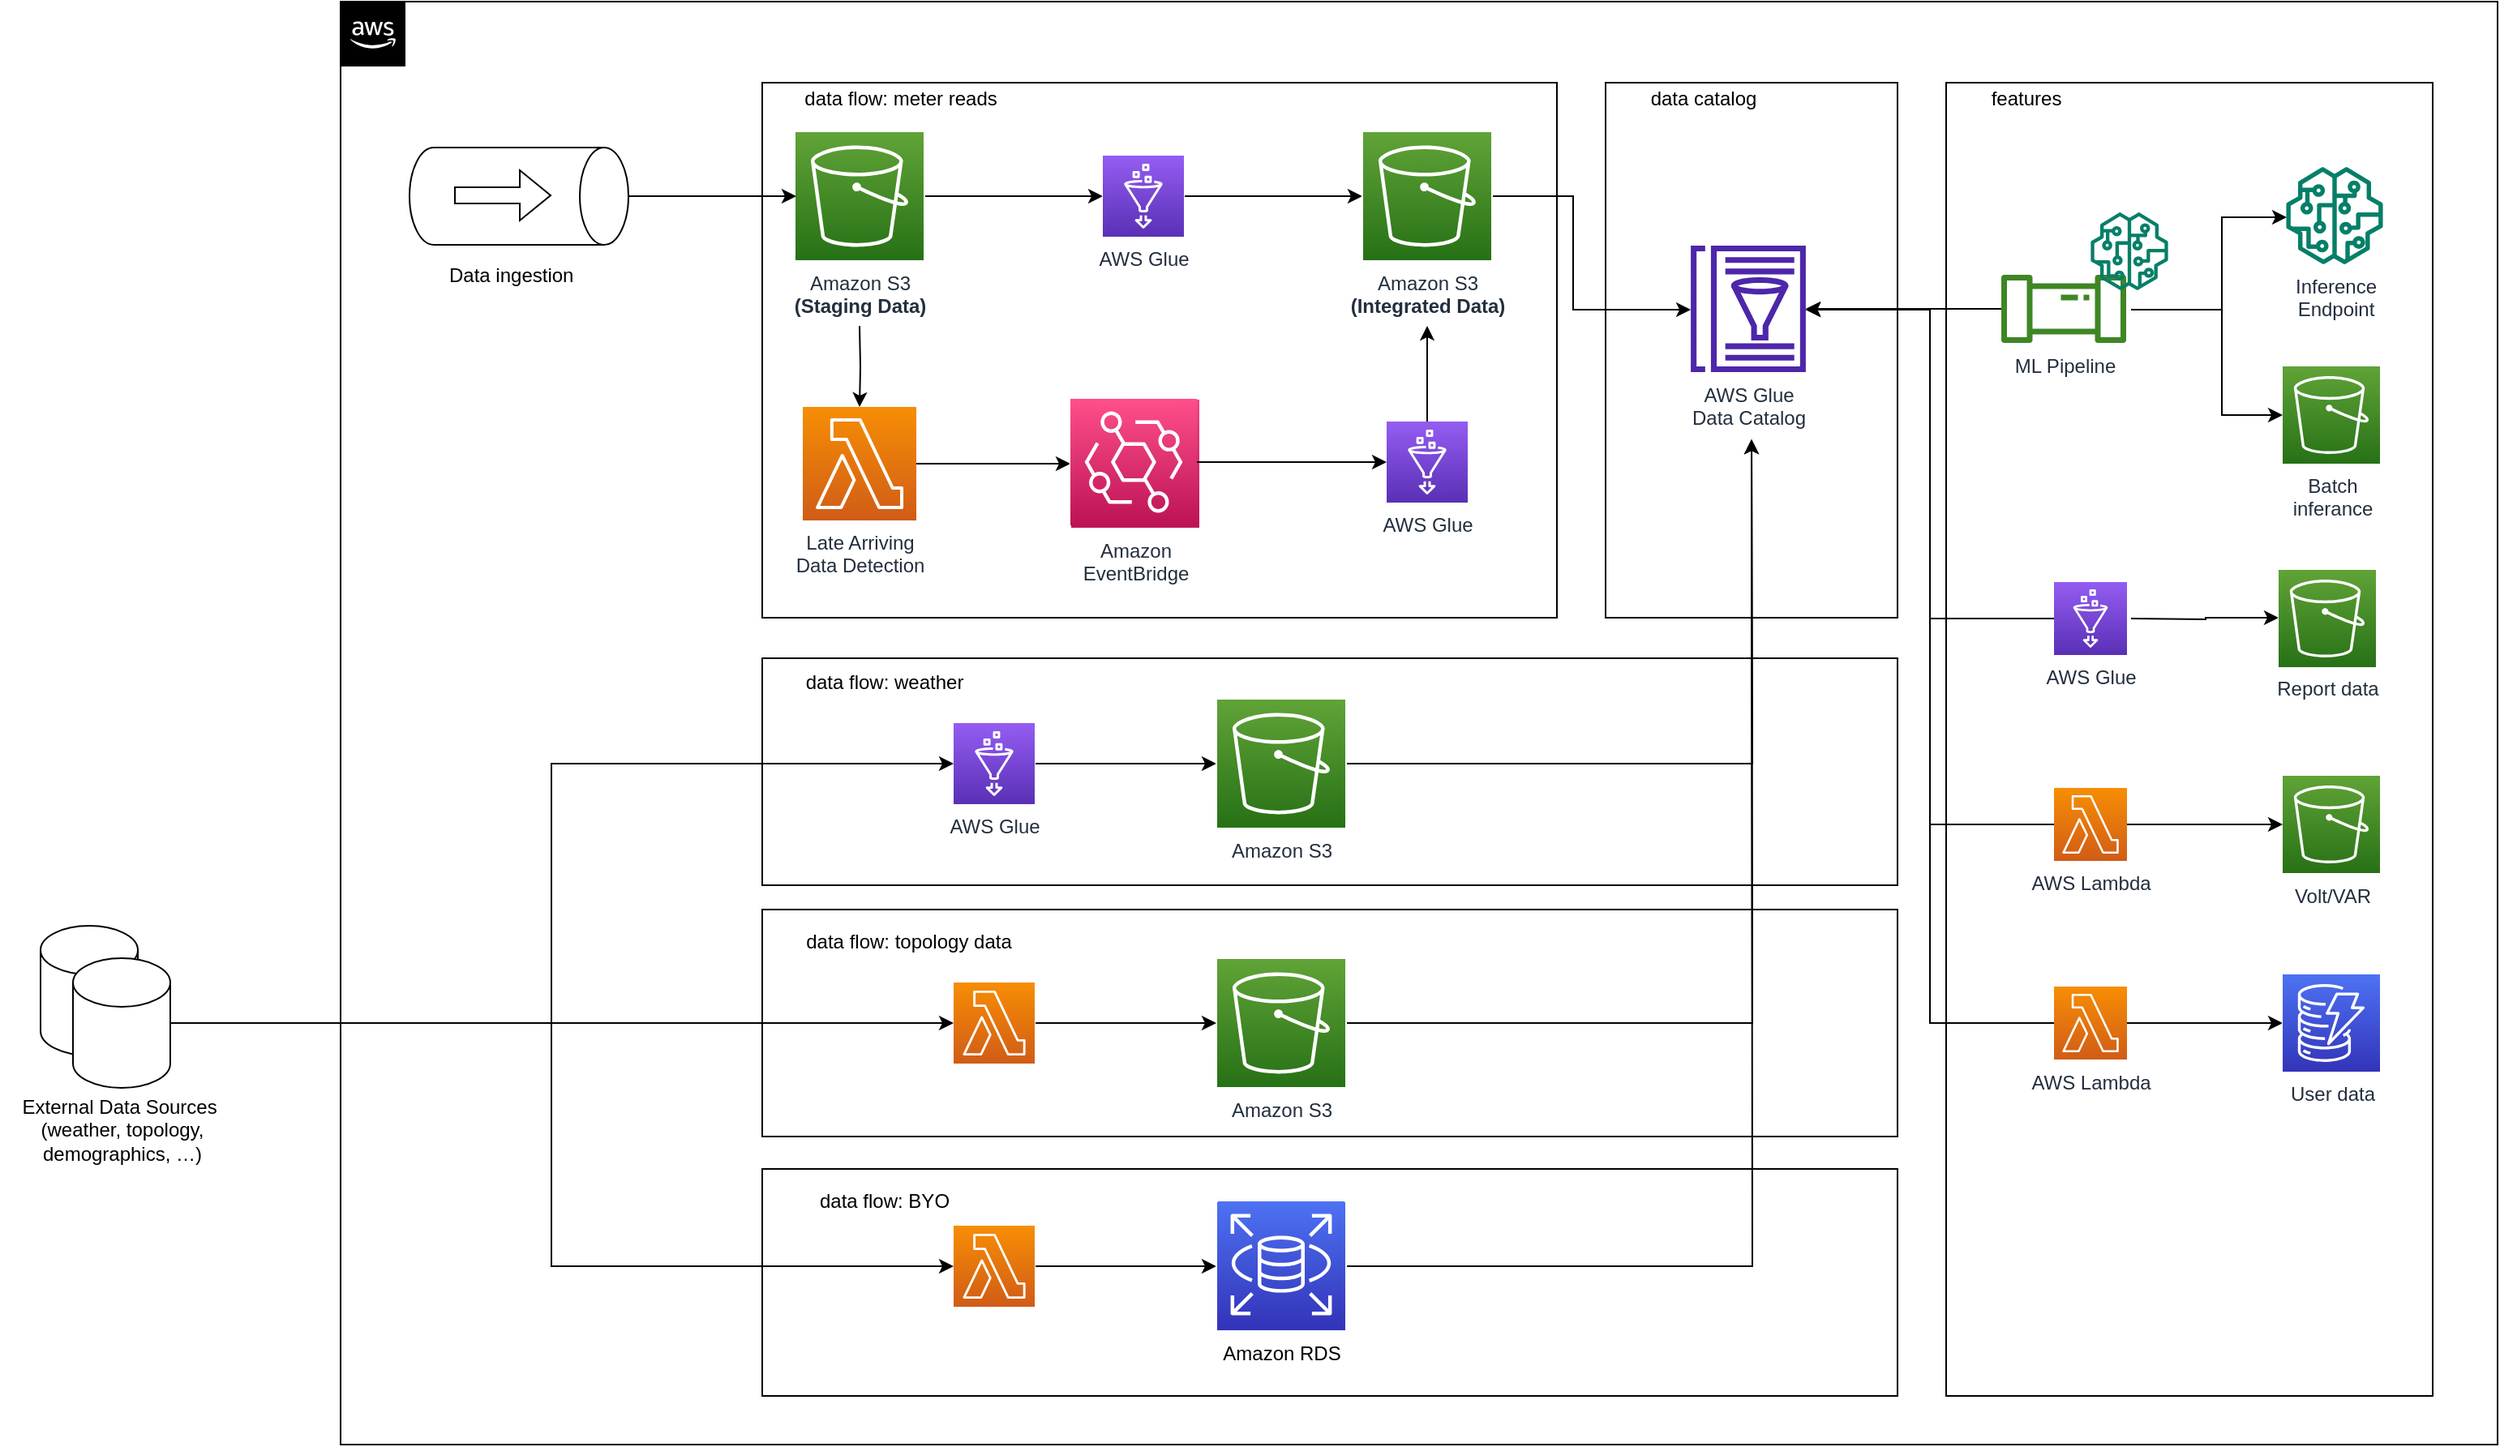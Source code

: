 <mxfile version="20.3.0" type="device" pages="3"><diagram id="rpcOcVqbQn94hd1vsoYab" name="MDAv2"><mxGraphModel dx="3715" dy="1212" grid="1" gridSize="10" guides="1" tooltips="1" connect="1" arrows="1" fold="1" page="1" pageScale="1" pageWidth="850" pageHeight="1100" math="0" shadow="0"><root><mxCell id="mNnQ9ar0vExIFLxPQGl6B-0" nextCellIdValue="68"><ResourceDescriptor resource="_:mNnQ9ar0vExIFLxPQGl6B-0" serialization-version="v0" as="resourceDescriptor"><SemanticDataContainer serialization-version="v0"><StringLiteral content="mNnQ9ar0vExIFLxPQGl6B-0" property="https://ontology.security.amazon.dev/foundation/diagram-visualization/a2255956-c3df-4c2c-b489-c307f68abc97"/><IRI resource="https://ontology.security.amazon.dev/design-inspector/components/84a80b5f-5642-4a17-9585-ebfdb65f4bec" property="https://ontology.security.amazon.dev/foundation/system-modeling/04539597-4283-4f65-8090-ae67f9d3e949"/></SemanticDataContainer></ResourceDescriptor></mxCell><mxCell id="mNnQ9ar0vExIFLxPQGl6B-1" parent="mNnQ9ar0vExIFLxPQGl6B-0"><ResourceDescriptor resource="_:mNnQ9ar0vExIFLxPQGl6B-1" serialization-version="v0" as="resourceDescriptor"><SemanticDataContainer serialization-version="v0"><StringLiteral content="mNnQ9ar0vExIFLxPQGl6B-1" property="https://ontology.security.amazon.dev/foundation/diagram-visualization/a2255956-c3df-4c2c-b489-c307f68abc97"/><IRI resource="https://ontology.security.amazon.dev/design-inspector/components/84a80b5f-5642-4a17-9585-ebfdb65f4bec" property="https://ontology.security.amazon.dev/foundation/system-modeling/04539597-4283-4f65-8090-ae67f9d3e949"/></SemanticDataContainer></ResourceDescriptor></mxCell><object label="" stencilType="generic-component" id="xCUBVUw4RicvaqlnmgWL-115"><mxCell style="whiteSpace=wrap;html=1;fillColor=none;" vertex="1" rdfUpgraded="1" assetTypeVersion="3" parent="mNnQ9ar0vExIFLxPQGl6B-1"><mxGeometry x="-730" y="170" width="1330" height="890" as="geometry"/><ResourceDescriptor resource="_:ZhC-bx57ysJm5q4jHlY5Z-13" serialization-version="v0" as="resourceDescriptor"><SemanticDataContainer serialization-version="v0"><StringLiteral content="ZhC-bx57ysJm5q4jHlY5Z-13" property="https://ontology.security.amazon.dev/foundation/diagram-visualization/a2255956-c3df-4c2c-b489-c307f68abc97"/><IRI resource="https://ontology.security.amazon.dev/design-inspector/components/84a80b5f-5642-4a17-9585-ebfdb65f4bec" property="https://ontology.security.amazon.dev/foundation/system-modeling/04539597-4283-4f65-8090-ae67f9d3e949"/><IRI resource="https://ontology.security.amazon.dev/design-inspector/components/4f51991f-f3c6-4a47-9b00-013560ab92f4" property="http://www.w3.org/1999/02/22-rdf-syntax-ns#type"/><IRI resource="https://ontology.security.amazon.dev/foundation/graph-structure/0b4eeac8-04e5-4e85-869c-bd56fb947b7b" property="http://www.w3.org/1999/02/22-rdf-syntax-ns#type"/><StringLiteral content="rpcOcVqbQn94hd1vsoYab" property="https://ontology.security.amazon.dev/foundation/diagram-visualization/05cc531c-d241-49c3-80dc-bd3777c5426f"/></SemanticDataContainer></ResourceDescriptor></mxCell></object><mxCell id="xCUBVUw4RicvaqlnmgWL-33" value="&lt;br&gt;&lt;br&gt;&lt;br&gt;&lt;br&gt;&lt;br&gt;&lt;br&gt;&lt;p style=&quot;margin-top: 0pt; margin-bottom: 0pt; direction: ltr; unicode-bidi: embed; vertical-align: baseline;&quot;&gt;&lt;span&gt;External Data Sources&amp;nbsp;&lt;/span&gt;&lt;/p&gt;&lt;p style=&quot;margin-top: 0pt; margin-bottom: 0pt; direction: ltr; unicode-bidi: embed; vertical-align: baseline;&quot;&gt;&lt;span&gt;(weather, topology,&lt;br&gt;demographics, …)&lt;/span&gt;&lt;/p&gt;&lt;br&gt;" style="text;html=1;resizable=0;autosize=1;align=center;verticalAlign=middle;points=[];fillColor=none;strokeColor=none;rounded=0;" vertex="1" parent="mNnQ9ar0vExIFLxPQGl6B-1"><mxGeometry x="-940" y="750" width="150" height="160" as="geometry"/></mxCell><object label="" stencilType="generic-component" id="ZhC-bx57ysJm5q4jHlY5Z-15"><mxCell style="whiteSpace=wrap;html=1;fillColor=none;" parent="mNnQ9ar0vExIFLxPQGl6B-1" vertex="1" rdfUpgraded="1" assetTypeVersion="3"><mxGeometry x="50" y="220" width="180" height="330" as="geometry"/><ResourceDescriptor resource="_:ZhC-bx57ysJm5q4jHlY5Z-15" serialization-version="v0" as="resourceDescriptor"><SemanticDataContainer serialization-version="v0"><StringLiteral content="rpcOcVqbQn94hd1vsoYab" property="https://ontology.security.amazon.dev/foundation/diagram-visualization/05cc531c-d241-49c3-80dc-bd3777c5426f"/><IRI resource="https://ontology.security.amazon.dev/design-inspector/components/84a80b5f-5642-4a17-9585-ebfdb65f4bec" property="https://ontology.security.amazon.dev/foundation/system-modeling/04539597-4283-4f65-8090-ae67f9d3e949"/><IRI resource="https://ontology.security.amazon.dev/design-inspector/components/4f51991f-f3c6-4a47-9b00-013560ab92f4" property="http://www.w3.org/1999/02/22-rdf-syntax-ns#type"/><IRI resource="https://ontology.security.amazon.dev/foundation/graph-structure/0b4eeac8-04e5-4e85-869c-bd56fb947b7b" property="http://www.w3.org/1999/02/22-rdf-syntax-ns#type"/><StringLiteral content="ZhC-bx57ysJm5q4jHlY5Z-15" property="https://ontology.security.amazon.dev/foundation/diagram-visualization/a2255956-c3df-4c2c-b489-c307f68abc97"/></SemanticDataContainer></ResourceDescriptor></mxCell></object><object label="" stencilType="generic-component" id="ZhC-bx57ysJm5q4jHlY5Z-39"><mxCell style="whiteSpace=wrap;html=1;fillColor=none;" parent="mNnQ9ar0vExIFLxPQGl6B-1" vertex="1" rdfUpgraded="1" assetTypeVersion="3"><mxGeometry x="260" y="220" width="300" height="810" as="geometry"/><ResourceDescriptor resource="_:ZhC-bx57ysJm5q4jHlY5Z-39" serialization-version="v0" as="resourceDescriptor"><SemanticDataContainer serialization-version="v0"><StringLiteral content="rpcOcVqbQn94hd1vsoYab" property="https://ontology.security.amazon.dev/foundation/diagram-visualization/05cc531c-d241-49c3-80dc-bd3777c5426f"/><IRI resource="https://ontology.security.amazon.dev/design-inspector/components/84a80b5f-5642-4a17-9585-ebfdb65f4bec" property="https://ontology.security.amazon.dev/foundation/system-modeling/04539597-4283-4f65-8090-ae67f9d3e949"/><IRI resource="https://ontology.security.amazon.dev/design-inspector/components/4f51991f-f3c6-4a47-9b00-013560ab92f4" property="http://www.w3.org/1999/02/22-rdf-syntax-ns#type"/><IRI resource="https://ontology.security.amazon.dev/foundation/graph-structure/0b4eeac8-04e5-4e85-869c-bd56fb947b7b" property="http://www.w3.org/1999/02/22-rdf-syntax-ns#type"/><StringLiteral content="ZhC-bx57ysJm5q4jHlY5Z-39" property="https://ontology.security.amazon.dev/foundation/diagram-visualization/a2255956-c3df-4c2c-b489-c307f68abc97"/></SemanticDataContainer></ResourceDescriptor></mxCell></object><object label="" stencilType="generic-component" id="ZhC-bx57ysJm5q4jHlY5Z-38"><mxCell style="whiteSpace=wrap;html=1;fillColor=none;" parent="mNnQ9ar0vExIFLxPQGl6B-1" vertex="1" rdfUpgraded="1" assetTypeVersion="3"><mxGeometry x="-470" y="890" width="700" height="140" as="geometry"/><ResourceDescriptor resource="_:ZhC-bx57ysJm5q4jHlY5Z-38" serialization-version="v0" as="resourceDescriptor"><SemanticDataContainer serialization-version="v0"><StringLiteral content="rpcOcVqbQn94hd1vsoYab" property="https://ontology.security.amazon.dev/foundation/diagram-visualization/05cc531c-d241-49c3-80dc-bd3777c5426f"/><IRI resource="https://ontology.security.amazon.dev/design-inspector/components/84a80b5f-5642-4a17-9585-ebfdb65f4bec" property="https://ontology.security.amazon.dev/foundation/system-modeling/04539597-4283-4f65-8090-ae67f9d3e949"/><IRI resource="https://ontology.security.amazon.dev/design-inspector/components/4f51991f-f3c6-4a47-9b00-013560ab92f4" property="http://www.w3.org/1999/02/22-rdf-syntax-ns#type"/><IRI resource="https://ontology.security.amazon.dev/foundation/graph-structure/0b4eeac8-04e5-4e85-869c-bd56fb947b7b" property="http://www.w3.org/1999/02/22-rdf-syntax-ns#type"/><StringLiteral content="ZhC-bx57ysJm5q4jHlY5Z-38" property="https://ontology.security.amazon.dev/foundation/diagram-visualization/a2255956-c3df-4c2c-b489-c307f68abc97"/></SemanticDataContainer></ResourceDescriptor></mxCell></object><object label="" stencilType="generic-component" id="ZhC-bx57ysJm5q4jHlY5Z-36"><mxCell style="whiteSpace=wrap;html=1;fillColor=none;" parent="mNnQ9ar0vExIFLxPQGl6B-1" vertex="1" rdfUpgraded="1" assetTypeVersion="3"><mxGeometry x="-470" y="730" width="700" height="140" as="geometry"/><ResourceDescriptor resource="_:ZhC-bx57ysJm5q4jHlY5Z-36" serialization-version="v0" as="resourceDescriptor"><SemanticDataContainer serialization-version="v0"><StringLiteral content="rpcOcVqbQn94hd1vsoYab" property="https://ontology.security.amazon.dev/foundation/diagram-visualization/05cc531c-d241-49c3-80dc-bd3777c5426f"/><IRI resource="https://ontology.security.amazon.dev/design-inspector/components/84a80b5f-5642-4a17-9585-ebfdb65f4bec" property="https://ontology.security.amazon.dev/foundation/system-modeling/04539597-4283-4f65-8090-ae67f9d3e949"/><IRI resource="https://ontology.security.amazon.dev/design-inspector/components/4f51991f-f3c6-4a47-9b00-013560ab92f4" property="http://www.w3.org/1999/02/22-rdf-syntax-ns#type"/><IRI resource="https://ontology.security.amazon.dev/foundation/graph-structure/0b4eeac8-04e5-4e85-869c-bd56fb947b7b" property="http://www.w3.org/1999/02/22-rdf-syntax-ns#type"/><StringLiteral content="ZhC-bx57ysJm5q4jHlY5Z-36" property="https://ontology.security.amazon.dev/foundation/diagram-visualization/a2255956-c3df-4c2c-b489-c307f68abc97"/></SemanticDataContainer></ResourceDescriptor></mxCell></object><object label="" stencilType="generic-component" id="ZhC-bx57ysJm5q4jHlY5Z-35"><mxCell style="whiteSpace=wrap;html=1;fillColor=none;" parent="mNnQ9ar0vExIFLxPQGl6B-1" vertex="1" rdfUpgraded="1" assetTypeVersion="3"><mxGeometry x="-470" y="575" width="700" height="140" as="geometry"/><ResourceDescriptor resource="_:ZhC-bx57ysJm5q4jHlY5Z-35" serialization-version="v0" as="resourceDescriptor"><SemanticDataContainer serialization-version="v0"><StringLiteral content="rpcOcVqbQn94hd1vsoYab" property="https://ontology.security.amazon.dev/foundation/diagram-visualization/05cc531c-d241-49c3-80dc-bd3777c5426f"/><IRI resource="https://ontology.security.amazon.dev/design-inspector/components/84a80b5f-5642-4a17-9585-ebfdb65f4bec" property="https://ontology.security.amazon.dev/foundation/system-modeling/04539597-4283-4f65-8090-ae67f9d3e949"/><IRI resource="https://ontology.security.amazon.dev/design-inspector/components/4f51991f-f3c6-4a47-9b00-013560ab92f4" property="http://www.w3.org/1999/02/22-rdf-syntax-ns#type"/><IRI resource="https://ontology.security.amazon.dev/foundation/graph-structure/0b4eeac8-04e5-4e85-869c-bd56fb947b7b" property="http://www.w3.org/1999/02/22-rdf-syntax-ns#type"/><StringLiteral content="ZhC-bx57ysJm5q4jHlY5Z-35" property="https://ontology.security.amazon.dev/foundation/diagram-visualization/a2255956-c3df-4c2c-b489-c307f68abc97"/></SemanticDataContainer></ResourceDescriptor></mxCell></object><object label="" stencilType="generic-component" id="ZhC-bx57ysJm5q4jHlY5Z-13"><mxCell style="whiteSpace=wrap;html=1;fillColor=none;" parent="mNnQ9ar0vExIFLxPQGl6B-1" vertex="1" rdfUpgraded="1" assetTypeVersion="3"><mxGeometry x="-470" y="220" width="490" height="330" as="geometry"/><ResourceDescriptor resource="_:ZhC-bx57ysJm5q4jHlY5Z-13" serialization-version="v0" as="resourceDescriptor"><SemanticDataContainer serialization-version="v0"><StringLiteral content="ZhC-bx57ysJm5q4jHlY5Z-13" property="https://ontology.security.amazon.dev/foundation/diagram-visualization/a2255956-c3df-4c2c-b489-c307f68abc97"/><IRI resource="https://ontology.security.amazon.dev/design-inspector/components/84a80b5f-5642-4a17-9585-ebfdb65f4bec" property="https://ontology.security.amazon.dev/foundation/system-modeling/04539597-4283-4f65-8090-ae67f9d3e949"/><IRI resource="https://ontology.security.amazon.dev/design-inspector/components/4f51991f-f3c6-4a47-9b00-013560ab92f4" property="http://www.w3.org/1999/02/22-rdf-syntax-ns#type"/><IRI resource="https://ontology.security.amazon.dev/foundation/graph-structure/0b4eeac8-04e5-4e85-869c-bd56fb947b7b" property="http://www.w3.org/1999/02/22-rdf-syntax-ns#type"/><StringLiteral content="rpcOcVqbQn94hd1vsoYab" property="https://ontology.security.amazon.dev/foundation/diagram-visualization/05cc531c-d241-49c3-80dc-bd3777c5426f"/></SemanticDataContainer></ResourceDescriptor></mxCell></object><object label="" stencilType="generic-channel" id="ZhC-bx57ysJm5q4jHlY5Z-7"><mxCell style="edgeStyle=orthogonalEdgeStyle;rounded=0;html=1;jettySize=auto;orthogonalLoop=1;" parent="mNnQ9ar0vExIFLxPQGl6B-1" target="ZhC-bx57ysJm5q4jHlY5Z-5" edge="1" rdfUpgraded="1" assetTypeVersion="3"><mxGeometry relative="1" as="geometry"><mxPoint x="-410" y="370" as="sourcePoint"/></mxGeometry><ResourceDescriptor resource="_:ZhC-bx57ysJm5q4jHlY5Z-7" serialization-version="v0" as="resourceDescriptor"><SemanticDataContainer serialization-version="v0"><StringLiteral content="ZhC-bx57ysJm5q4jHlY5Z-7" property="https://ontology.security.amazon.dev/foundation/diagram-visualization/a2255956-c3df-4c2c-b489-c307f68abc97"/><StringLiteral content="rpcOcVqbQn94hd1vsoYab" property="https://ontology.security.amazon.dev/foundation/diagram-visualization/05cc531c-d241-49c3-80dc-bd3777c5426f"/><BlankNodeID resource="_:ZhC-bx57ysJm5q4jHlY5Z-5" property="https://ontology.security.amazon.dev/foundation/graph-structure/617be0ed-cf17-4a01-a75d-81ed3a472532"/><IRI resource="https://ontology.security.amazon.dev/foundation/graph-structure/65157620-74b7-470e-bd9d-b9bf56b6cb4b" property="http://www.w3.org/1999/02/22-rdf-syntax-ns#type"/><IRI resource="https://ontology.security.amazon.dev/design-inspector/components/84a80b5f-5642-4a17-9585-ebfdb65f4bec" property="https://ontology.security.amazon.dev/foundation/system-modeling/04539597-4283-4f65-8090-ae67f9d3e949"/></SemanticDataContainer></ResourceDescriptor></mxCell></object><object label="" stencilType="generic-channel" id="ZhC-bx57ysJm5q4jHlY5Z-10"><mxCell style="edgeStyle=orthogonalEdgeStyle;rounded=0;html=1;jettySize=auto;orthogonalLoop=1;" parent="mNnQ9ar0vExIFLxPQGl6B-1" source="ZhC-bx57ysJm5q4jHlY5Z-2" target="ZhC-bx57ysJm5q4jHlY5Z-3" edge="1" rdfUpgraded="1" assetTypeVersion="3"><mxGeometry relative="1" as="geometry"/><ResourceDescriptor resource="_:ZhC-bx57ysJm5q4jHlY5Z-10" serialization-version="v0" as="resourceDescriptor"><SemanticDataContainer serialization-version="v0"><StringLiteral content="ZhC-bx57ysJm5q4jHlY5Z-10" property="https://ontology.security.amazon.dev/foundation/diagram-visualization/a2255956-c3df-4c2c-b489-c307f68abc97"/><BlankNodeID resource="_:ZhC-bx57ysJm5q4jHlY5Z-2" property="https://ontology.security.amazon.dev/foundation/graph-structure/d1fc066e-3862-4ae0-8304-6cef42f40a50"/><BlankNodeID resource="_:ZhC-bx57ysJm5q4jHlY5Z-3" property="https://ontology.security.amazon.dev/foundation/graph-structure/617be0ed-cf17-4a01-a75d-81ed3a472532"/><IRI resource="https://ontology.security.amazon.dev/foundation/graph-structure/65157620-74b7-470e-bd9d-b9bf56b6cb4b" property="http://www.w3.org/1999/02/22-rdf-syntax-ns#type"/><IRI resource="https://ontology.security.amazon.dev/design-inspector/components/84a80b5f-5642-4a17-9585-ebfdb65f4bec" property="https://ontology.security.amazon.dev/foundation/system-modeling/04539597-4283-4f65-8090-ae67f9d3e949"/><StringLiteral content="rpcOcVqbQn94hd1vsoYab" property="https://ontology.security.amazon.dev/foundation/diagram-visualization/05cc531c-d241-49c3-80dc-bd3777c5426f"/></SemanticDataContainer></ResourceDescriptor></mxCell></object><object label="Amazon S3&lt;br&gt;&lt;b&gt;(Staging Data)&lt;/b&gt;" stencilType="s3" id="ZhC-bx57ysJm5q4jHlY5Z-2"><mxCell style="points=[[0,0,0],[0.25,0,0],[0.5,0,0],[0.75,0,0],[1,0,0],[0,1,0],[0.25,1,0],[0.5,1,0],[0.75,1,0],[1,1,0],[0,0.25,0],[0,0.5,0],[0,0.75,0],[1,0.25,0],[1,0.5,0],[1,0.75,0]];outlineConnect=0;fontColor=#232F3E;gradientColor=#60A337;gradientDirection=north;fillColor=#277116;strokeColor=#ffffff;dashed=0;verticalLabelPosition=bottom;verticalAlign=top;align=center;html=1;fontSize=12;fontStyle=0;aspect=fixed;shape=mxgraph.aws20.resourceIcon;resIcon=mxgraph.aws20.s3;" parent="mNnQ9ar0vExIFLxPQGl6B-1" vertex="1" rdfUpgraded="1" assetTypeVersion="3"><mxGeometry x="-450" y="250" width="80" height="80" as="geometry"/><ResourceDescriptor resource="_:ZhC-bx57ysJm5q4jHlY5Z-2" serialization-version="v0" as="resourceDescriptor"><SemanticDataContainer serialization-version="v0"><StringLiteral content="ZhC-bx57ysJm5q4jHlY5Z-2" property="https://ontology.security.amazon.dev/foundation/diagram-visualization/a2255956-c3df-4c2c-b489-c307f68abc97"/><IRI resource="https://ontology.security.amazon.dev/design-inspector/components/ee44b39a-c4bb-4022-b961-2f48ec193e80" property="https://ontology.security.amazon.dev/foundation/system-modeling/04539597-4283-4f65-8090-ae67f9d3e949"/><IRI resource="https://ontology.security.amazon.dev/foundation/graph-structure/0b4eeac8-04e5-4e85-869c-bd56fb947b7b" property="http://www.w3.org/1999/02/22-rdf-syntax-ns#type"/><StringLiteral content="Amazon S3(Staging Data)" property="http://www.w3.org/2000/01/rdf-schema#label"/><StringLiteral content="rpcOcVqbQn94hd1vsoYab" property="https://ontology.security.amazon.dev/foundation/diagram-visualization/05cc531c-d241-49c3-80dc-bd3777c5426f"/></SemanticDataContainer></ResourceDescriptor></mxCell></object><object label="" stencilType="generic-channel" id="ZhC-bx57ysJm5q4jHlY5Z-20"><mxCell style="edgeStyle=orthogonalEdgeStyle;rounded=0;html=1;jettySize=auto;orthogonalLoop=1;" parent="mNnQ9ar0vExIFLxPQGl6B-1" source="ZhC-bx57ysJm5q4jHlY5Z-3" target="ZhC-bx57ysJm5q4jHlY5Z-19" edge="1" rdfUpgraded="1" assetTypeVersion="3"><mxGeometry relative="1" as="geometry"/><ResourceDescriptor resource="_:ZhC-bx57ysJm5q4jHlY5Z-20" serialization-version="v0" as="resourceDescriptor"><SemanticDataContainer serialization-version="v0"><StringLiteral content="ZhC-bx57ysJm5q4jHlY5Z-20" property="https://ontology.security.amazon.dev/foundation/diagram-visualization/a2255956-c3df-4c2c-b489-c307f68abc97"/><BlankNodeID resource="_:ZhC-bx57ysJm5q4jHlY5Z-3" property="https://ontology.security.amazon.dev/foundation/graph-structure/d1fc066e-3862-4ae0-8304-6cef42f40a50"/><BlankNodeID resource="_:ZhC-bx57ysJm5q4jHlY5Z-19" property="https://ontology.security.amazon.dev/foundation/graph-structure/617be0ed-cf17-4a01-a75d-81ed3a472532"/><IRI resource="https://ontology.security.amazon.dev/foundation/graph-structure/65157620-74b7-470e-bd9d-b9bf56b6cb4b" property="http://www.w3.org/1999/02/22-rdf-syntax-ns#type"/><IRI resource="https://ontology.security.amazon.dev/design-inspector/components/84a80b5f-5642-4a17-9585-ebfdb65f4bec" property="https://ontology.security.amazon.dev/foundation/system-modeling/04539597-4283-4f65-8090-ae67f9d3e949"/><StringLiteral content="rpcOcVqbQn94hd1vsoYab" property="https://ontology.security.amazon.dev/foundation/diagram-visualization/05cc531c-d241-49c3-80dc-bd3777c5426f"/></SemanticDataContainer></ResourceDescriptor></mxCell></object><object label="AWS Glue" stencilType="glue" id="ZhC-bx57ysJm5q4jHlY5Z-3"><mxCell style="points=[[0,0,0],[0.25,0,0],[0.5,0,0],[0.75,0,0],[1,0,0],[0,1,0],[0.25,1,0],[0.5,1,0],[0.75,1,0],[1,1,0],[0,0.25,0],[0,0.5,0],[0,0.75,0],[1,0.25,0],[1,0.5,0],[1,0.75,0]];outlineConnect=0;fontColor=#232F3E;gradientColor=#945DF2;gradientDirection=north;fillColor=#5A30B5;strokeColor=#ffffff;dashed=0;verticalLabelPosition=bottom;verticalAlign=top;align=center;html=1;fontSize=12;fontStyle=0;aspect=fixed;shape=mxgraph.aws20.resourceIcon;resIcon=mxgraph.aws20.glue;" parent="mNnQ9ar0vExIFLxPQGl6B-1" vertex="1" rdfUpgraded="1" assetTypeVersion="3"><mxGeometry x="-260" y="265" width="50" height="50" as="geometry"/><ResourceDescriptor resource="_:ZhC-bx57ysJm5q4jHlY5Z-3" serialization-version="v0" as="resourceDescriptor"><SemanticDataContainer serialization-version="v0"><StringLiteral content="ZhC-bx57ysJm5q4jHlY5Z-3" property="https://ontology.security.amazon.dev/foundation/diagram-visualization/a2255956-c3df-4c2c-b489-c307f68abc97"/><IRI resource="https://ontology.security.amazon.dev/design-inspector/components/63ac1fd9-63f0-4dd4-ab63-722b77edfd8d" property="https://ontology.security.amazon.dev/foundation/system-modeling/04539597-4283-4f65-8090-ae67f9d3e949"/><IRI resource="https://ontology.security.amazon.dev/foundation/graph-structure/0b4eeac8-04e5-4e85-869c-bd56fb947b7b" property="http://www.w3.org/1999/02/22-rdf-syntax-ns#type"/><StringLiteral content="AWS Glue" property="http://www.w3.org/2000/01/rdf-schema#label"/><StringLiteral content="rpcOcVqbQn94hd1vsoYab" property="https://ontology.security.amazon.dev/foundation/diagram-visualization/05cc531c-d241-49c3-80dc-bd3777c5426f"/></SemanticDataContainer></ResourceDescriptor></mxCell></object><object label="&lt;div&gt;Batch&lt;/div&gt;&lt;div&gt;inferance&lt;br&gt;&lt;/div&gt;" stencilType="s3" id="ZhC-bx57ysJm5q4jHlY5Z-4"><mxCell style="points=[[0,0,0],[0.25,0,0],[0.5,0,0],[0.75,0,0],[1,0,0],[0,1,0],[0.25,1,0],[0.5,1,0],[0.75,1,0],[1,1,0],[0,0.25,0],[0,0.5,0],[0,0.75,0],[1,0.25,0],[1,0.5,0],[1,0.75,0]];outlineConnect=0;fontColor=#232F3E;gradientColor=#60A337;gradientDirection=north;fillColor=#277116;strokeColor=#ffffff;dashed=0;verticalLabelPosition=bottom;verticalAlign=top;align=center;html=1;fontSize=12;fontStyle=0;aspect=fixed;shape=mxgraph.aws20.resourceIcon;resIcon=mxgraph.aws20.s3;" parent="mNnQ9ar0vExIFLxPQGl6B-1" vertex="1" rdfUpgraded="1" assetTypeVersion="3"><mxGeometry x="467.5" y="395" width="60" height="60" as="geometry"/><ResourceDescriptor resource="_:ZhC-bx57ysJm5q4jHlY5Z-4" serialization-version="v0" as="resourceDescriptor"><SemanticDataContainer serialization-version="v0"><StringLiteral content="rpcOcVqbQn94hd1vsoYab" property="https://ontology.security.amazon.dev/foundation/diagram-visualization/05cc531c-d241-49c3-80dc-bd3777c5426f"/><IRI resource="https://ontology.security.amazon.dev/design-inspector/components/ee44b39a-c4bb-4022-b961-2f48ec193e80" property="https://ontology.security.amazon.dev/foundation/system-modeling/04539597-4283-4f65-8090-ae67f9d3e949"/><IRI resource="https://ontology.security.amazon.dev/foundation/graph-structure/0b4eeac8-04e5-4e85-869c-bd56fb947b7b" property="http://www.w3.org/1999/02/22-rdf-syntax-ns#type"/><StringLiteral content="Batchinferance" property="http://www.w3.org/2000/01/rdf-schema#label"/><StringLiteral content="ZhC-bx57ysJm5q4jHlY5Z-4" property="https://ontology.security.amazon.dev/foundation/diagram-visualization/a2255956-c3df-4c2c-b489-c307f68abc97"/></SemanticDataContainer></ResourceDescriptor></mxCell></object><object label="" stencilType="generic-channel" id="ZhC-bx57ysJm5q4jHlY5Z-12"><mxCell style="edgeStyle=orthogonalEdgeStyle;rounded=0;html=1;jettySize=auto;orthogonalLoop=1;" parent="mNnQ9ar0vExIFLxPQGl6B-1" source="ZhC-bx57ysJm5q4jHlY5Z-5" target="ZhC-bx57ysJm5q4jHlY5Z-6" edge="1" rdfUpgraded="1" assetTypeVersion="3"><mxGeometry relative="1" as="geometry"><mxPoint x="-410" y="530" as="sourcePoint"/></mxGeometry><ResourceDescriptor resource="_:ZhC-bx57ysJm5q4jHlY5Z-12" serialization-version="v0" as="resourceDescriptor"><SemanticDataContainer serialization-version="v0"><StringLiteral content="ZhC-bx57ysJm5q4jHlY5Z-12" property="https://ontology.security.amazon.dev/foundation/diagram-visualization/a2255956-c3df-4c2c-b489-c307f68abc97"/><StringLiteral content="rpcOcVqbQn94hd1vsoYab" property="https://ontology.security.amazon.dev/foundation/diagram-visualization/05cc531c-d241-49c3-80dc-bd3777c5426f"/><BlankNodeID resource="_:ZhC-bx57ysJm5q4jHlY5Z-6" property="https://ontology.security.amazon.dev/foundation/graph-structure/617be0ed-cf17-4a01-a75d-81ed3a472532"/><IRI resource="https://ontology.security.amazon.dev/foundation/graph-structure/65157620-74b7-470e-bd9d-b9bf56b6cb4b" property="http://www.w3.org/1999/02/22-rdf-syntax-ns#type"/><IRI resource="https://ontology.security.amazon.dev/design-inspector/components/84a80b5f-5642-4a17-9585-ebfdb65f4bec" property="https://ontology.security.amazon.dev/foundation/system-modeling/04539597-4283-4f65-8090-ae67f9d3e949"/><BlankNodeID resource="_:ZhC-bx57ysJm5q4jHlY5Z-5" property="https://ontology.security.amazon.dev/foundation/graph-structure/d1fc066e-3862-4ae0-8304-6cef42f40a50"/></SemanticDataContainer></ResourceDescriptor></mxCell></object><object label="&lt;div&gt;Late Arriving &lt;br&gt;&lt;/div&gt;&lt;div&gt;Data Detection&lt;br&gt;&lt;/div&gt;" stencilType="lambda-function" id="ZhC-bx57ysJm5q4jHlY5Z-5"><mxCell style="outlineConnect=0;fontColor=#232F3E;gradientColor=none;fillColor=#D05C17;strokeColor=none;dashed=0;verticalLabelPosition=bottom;verticalAlign=top;align=center;html=1;fontSize=12;fontStyle=0;aspect=fixed;pointerEvents=1;shape=mxgraph.aws20.lambda_function;" parent="mNnQ9ar0vExIFLxPQGl6B-1" vertex="1" rdfUpgraded="1" assetTypeVersion="3"><mxGeometry x="-445" y="420" width="70" height="70" as="geometry"/><ResourceDescriptor resource="_:ZhC-bx57ysJm5q4jHlY5Z-5" serialization-version="v0" as="resourceDescriptor"><SemanticDataContainer serialization-version="v0"><StringLiteral content="ZhC-bx57ysJm5q4jHlY5Z-5" property="https://ontology.security.amazon.dev/foundation/diagram-visualization/a2255956-c3df-4c2c-b489-c307f68abc97"/><IRI resource="https://ontology.security.amazon.dev/design-inspector/components/e6211311-da32-4e88-ab21-00d1660b26e0" property="https://ontology.security.amazon.dev/foundation/system-modeling/04539597-4283-4f65-8090-ae67f9d3e949"/><IRI resource="https://ontology.security.amazon.dev/foundation/graph-structure/0b4eeac8-04e5-4e85-869c-bd56fb947b7b" property="http://www.w3.org/1999/02/22-rdf-syntax-ns#type"/><StringLiteral content="Late Arriving Data Detection" property="http://www.w3.org/2000/01/rdf-schema#label"/><StringLiteral content="rpcOcVqbQn94hd1vsoYab" property="https://ontology.security.amazon.dev/foundation/diagram-visualization/05cc531c-d241-49c3-80dc-bd3777c5426f"/></SemanticDataContainer></ResourceDescriptor></mxCell></object><object label="&lt;div&gt;Amazon &lt;br&gt;&lt;/div&gt;&lt;div&gt;EventBridge&lt;/div&gt;" stencilType="eventbridge" id="ZhC-bx57ysJm5q4jHlY5Z-6"><mxCell style="points=[[0,0,0],[0.25,0,0],[0.5,0,0],[0.75,0,0],[1,0,0],[0,1,0],[0.25,1,0],[0.5,1,0],[0.75,1,0],[1,1,0],[0,0.25,0],[0,0.5,0],[0,0.75,0],[1,0.25,0],[1,0.5,0],[1,0.75,0]];outlineConnect=0;fontColor=#232F3E;gradientColor=#F34482;gradientDirection=north;fillColor=#BC1356;strokeColor=#ffffff;dashed=0;verticalLabelPosition=bottom;verticalAlign=top;align=center;html=1;fontSize=12;fontStyle=0;aspect=fixed;shape=mxgraph.aws20.resourceIcon;resIcon=mxgraph.aws20.eventbridge;" parent="mNnQ9ar0vExIFLxPQGl6B-1" vertex="1" rdfUpgraded="1" assetTypeVersion="3"><mxGeometry x="-280" y="415" width="80" height="80" as="geometry"/><ResourceDescriptor resource="_:ZhC-bx57ysJm5q4jHlY5Z-6" serialization-version="v0" as="resourceDescriptor"><SemanticDataContainer serialization-version="v0"><StringLiteral content="ZhC-bx57ysJm5q4jHlY5Z-6" property="https://ontology.security.amazon.dev/foundation/diagram-visualization/a2255956-c3df-4c2c-b489-c307f68abc97"/><IRI resource="https://ontology.security.amazon.dev/design-inspector/components/84a80b5f-5642-4a17-9585-ebfdb65f4bec" property="https://ontology.security.amazon.dev/foundation/system-modeling/04539597-4283-4f65-8090-ae67f9d3e949"/><IRI resource="https://ontology.security.amazon.dev/design-inspector/components/4f51991f-f3c6-4a47-9b00-013560ab92f4" property="http://www.w3.org/1999/02/22-rdf-syntax-ns#type"/><IRI resource="https://ontology.security.amazon.dev/foundation/graph-structure/0b4eeac8-04e5-4e85-869c-bd56fb947b7b" property="http://www.w3.org/1999/02/22-rdf-syntax-ns#type"/><StringLiteral content="Amazon EventBridge" property="http://www.w3.org/2000/01/rdf-schema#label"/><StringLiteral content="rpcOcVqbQn94hd1vsoYab" property="https://ontology.security.amazon.dev/foundation/diagram-visualization/05cc531c-d241-49c3-80dc-bd3777c5426f"/></SemanticDataContainer></ResourceDescriptor></mxCell></object><object label="" stencilType="generic-channel" id="ZhC-bx57ysJm5q4jHlY5Z-43"><mxCell style="edgeStyle=orthogonalEdgeStyle;rounded=0;html=1;jettySize=auto;orthogonalLoop=1;" parent="mNnQ9ar0vExIFLxPQGl6B-1" edge="1" rdfUpgraded="1" assetTypeVersion="3"><mxGeometry relative="1" as="geometry"><Array as="points"><mxPoint x="430" y="360"/><mxPoint x="430" y="303"/></Array><mxPoint x="374" y="360" as="sourcePoint"/><mxPoint x="470" y="303" as="targetPoint"/></mxGeometry><ResourceDescriptor resource="_:ZhC-bx57ysJm5q4jHlY5Z-43" serialization-version="v0" as="resourceDescriptor"><SemanticDataContainer serialization-version="v0"><StringLiteral content="ZhC-bx57ysJm5q4jHlY5Z-43" property="https://ontology.security.amazon.dev/foundation/diagram-visualization/a2255956-c3df-4c2c-b489-c307f68abc97"/><BlankNodeID resource="_:ZhC-bx57ysJm5q4jHlY5Z-16" property="https://ontology.security.amazon.dev/foundation/graph-structure/d1fc066e-3862-4ae0-8304-6cef42f40a50"/><BlankNodeID resource="_:ZhC-bx57ysJm5q4jHlY5Z-18" property="https://ontology.security.amazon.dev/foundation/graph-structure/617be0ed-cf17-4a01-a75d-81ed3a472532"/><IRI resource="https://ontology.security.amazon.dev/foundation/graph-structure/65157620-74b7-470e-bd9d-b9bf56b6cb4b" property="http://www.w3.org/1999/02/22-rdf-syntax-ns#type"/><IRI resource="https://ontology.security.amazon.dev/design-inspector/components/84a80b5f-5642-4a17-9585-ebfdb65f4bec" property="https://ontology.security.amazon.dev/foundation/system-modeling/04539597-4283-4f65-8090-ae67f9d3e949"/><StringLiteral content="rpcOcVqbQn94hd1vsoYab" property="https://ontology.security.amazon.dev/foundation/diagram-visualization/05cc531c-d241-49c3-80dc-bd3777c5426f"/></SemanticDataContainer></ResourceDescriptor></mxCell></object><object label="" stencilType="generic-channel" id="ZhC-bx57ysJm5q4jHlY5Z-44"><mxCell style="edgeStyle=orthogonalEdgeStyle;rounded=0;html=1;jettySize=auto;orthogonalLoop=1;" parent="mNnQ9ar0vExIFLxPQGl6B-1" target="ZhC-bx57ysJm5q4jHlY5Z-4" edge="1" rdfUpgraded="1" assetTypeVersion="3"><mxGeometry relative="1" as="geometry"><Array as="points"><mxPoint x="430" y="360"/><mxPoint x="430" y="425"/></Array><mxPoint x="374" y="360" as="sourcePoint"/></mxGeometry><ResourceDescriptor resource="_:ZhC-bx57ysJm5q4jHlY5Z-44" serialization-version="v0" as="resourceDescriptor"><SemanticDataContainer serialization-version="v0"><StringLiteral content="ZhC-bx57ysJm5q4jHlY5Z-44" property="https://ontology.security.amazon.dev/foundation/diagram-visualization/a2255956-c3df-4c2c-b489-c307f68abc97"/><BlankNodeID resource="_:ZhC-bx57ysJm5q4jHlY5Z-16" property="https://ontology.security.amazon.dev/foundation/graph-structure/d1fc066e-3862-4ae0-8304-6cef42f40a50"/><BlankNodeID resource="_:ZhC-bx57ysJm5q4jHlY5Z-4" property="https://ontology.security.amazon.dev/foundation/graph-structure/617be0ed-cf17-4a01-a75d-81ed3a472532"/><IRI resource="https://ontology.security.amazon.dev/foundation/graph-structure/65157620-74b7-470e-bd9d-b9bf56b6cb4b" property="http://www.w3.org/1999/02/22-rdf-syntax-ns#type"/><IRI resource="https://ontology.security.amazon.dev/design-inspector/components/84a80b5f-5642-4a17-9585-ebfdb65f4bec" property="https://ontology.security.amazon.dev/foundation/system-modeling/04539597-4283-4f65-8090-ae67f9d3e949"/><StringLiteral content="rpcOcVqbQn94hd1vsoYab" property="https://ontology.security.amazon.dev/foundation/diagram-visualization/05cc531c-d241-49c3-80dc-bd3777c5426f"/></SemanticDataContainer></ResourceDescriptor></mxCell></object><object label="" stencilType="generic-channel" id="ZhC-bx57ysJm5q4jHlY5Z-53"><mxCell style="edgeStyle=orthogonalEdgeStyle;rounded=0;html=1;jettySize=auto;orthogonalLoop=1;" parent="mNnQ9ar0vExIFLxPQGl6B-1" source="ZhC-bx57ysJm5q4jHlY5Z-19" target="xCUBVUw4RicvaqlnmgWL-22" edge="1" rdfUpgraded="1" assetTypeVersion="3"><mxGeometry relative="1" as="geometry"><Array as="points"><mxPoint x="30" y="290"/><mxPoint x="30" y="360"/></Array><mxPoint x="100" y="360" as="targetPoint"/></mxGeometry><ResourceDescriptor resource="_:ZhC-bx57ysJm5q4jHlY5Z-53" serialization-version="v0" as="resourceDescriptor"><SemanticDataContainer serialization-version="v0"><StringLiteral content="ZhC-bx57ysJm5q4jHlY5Z-53" property="https://ontology.security.amazon.dev/foundation/diagram-visualization/a2255956-c3df-4c2c-b489-c307f68abc97"/><BlankNodeID resource="_:ZhC-bx57ysJm5q4jHlY5Z-19" property="https://ontology.security.amazon.dev/foundation/graph-structure/d1fc066e-3862-4ae0-8304-6cef42f40a50"/><BlankNodeID resource="_:ZhC-bx57ysJm5q4jHlY5Z-14" property="https://ontology.security.amazon.dev/foundation/graph-structure/617be0ed-cf17-4a01-a75d-81ed3a472532"/><IRI resource="https://ontology.security.amazon.dev/foundation/graph-structure/65157620-74b7-470e-bd9d-b9bf56b6cb4b" property="http://www.w3.org/1999/02/22-rdf-syntax-ns#type"/><IRI resource="https://ontology.security.amazon.dev/design-inspector/components/84a80b5f-5642-4a17-9585-ebfdb65f4bec" property="https://ontology.security.amazon.dev/foundation/system-modeling/04539597-4283-4f65-8090-ae67f9d3e949"/><StringLiteral content="rpcOcVqbQn94hd1vsoYab" property="https://ontology.security.amazon.dev/foundation/diagram-visualization/05cc531c-d241-49c3-80dc-bd3777c5426f"/></SemanticDataContainer></ResourceDescriptor></mxCell></object><object label="Amazon S3&lt;br&gt;&lt;div&gt;&lt;b&gt;(Integrated Data)&lt;/b&gt;&lt;/div&gt;&lt;div&gt;&lt;b&gt;&lt;br&gt;&lt;/b&gt;&lt;/div&gt;" stencilType="s3" id="ZhC-bx57ysJm5q4jHlY5Z-19"><mxCell style="points=[[0,0,0],[0.25,0,0],[0.5,0,0],[0.75,0,0],[1,0,0],[0,1,0],[0.25,1,0],[0.5,1,0],[0.75,1,0],[1,1,0],[0,0.25,0],[0,0.5,0],[0,0.75,0],[1,0.25,0],[1,0.5,0],[1,0.75,0]];outlineConnect=0;fontColor=#232F3E;gradientColor=#60A337;gradientDirection=north;fillColor=#277116;strokeColor=#ffffff;dashed=0;verticalLabelPosition=bottom;verticalAlign=top;align=center;html=1;fontSize=12;fontStyle=0;aspect=fixed;shape=mxgraph.aws20.resourceIcon;resIcon=mxgraph.aws20.s3;" parent="mNnQ9ar0vExIFLxPQGl6B-1" vertex="1" rdfUpgraded="1" assetTypeVersion="3"><mxGeometry x="-100" y="250" width="80" height="80" as="geometry"/><ResourceDescriptor resource="_:ZhC-bx57ysJm5q4jHlY5Z-19" serialization-version="v0" as="resourceDescriptor"><SemanticDataContainer serialization-version="v0"><StringLiteral content="rpcOcVqbQn94hd1vsoYab" property="https://ontology.security.amazon.dev/foundation/diagram-visualization/05cc531c-d241-49c3-80dc-bd3777c5426f"/><IRI resource="https://ontology.security.amazon.dev/design-inspector/components/ee44b39a-c4bb-4022-b961-2f48ec193e80" property="https://ontology.security.amazon.dev/foundation/system-modeling/04539597-4283-4f65-8090-ae67f9d3e949"/><IRI resource="https://ontology.security.amazon.dev/foundation/graph-structure/0b4eeac8-04e5-4e85-869c-bd56fb947b7b" property="http://www.w3.org/1999/02/22-rdf-syntax-ns#type"/><StringLiteral content="Amazon S3(Integrated Data)" property="http://www.w3.org/2000/01/rdf-schema#label"/><StringLiteral content="ZhC-bx57ysJm5q4jHlY5Z-19" property="https://ontology.security.amazon.dev/foundation/diagram-visualization/a2255956-c3df-4c2c-b489-c307f68abc97"/></SemanticDataContainer></ResourceDescriptor></mxCell></object><object label="" stencilType="generic-channel" id="ZhC-bx57ysJm5q4jHlY5Z-42"><mxCell style="edgeStyle=orthogonalEdgeStyle;rounded=0;html=1;jettySize=auto;orthogonalLoop=1;" parent="mNnQ9ar0vExIFLxPQGl6B-1" target="ZhC-bx57ysJm5q4jHlY5Z-25" edge="1" rdfUpgraded="1" assetTypeVersion="3"><mxGeometry relative="1" as="geometry"><mxPoint x="374" y="550.5" as="sourcePoint"/></mxGeometry><ResourceDescriptor resource="_:ZhC-bx57ysJm5q4jHlY5Z-42" serialization-version="v0" as="resourceDescriptor"><SemanticDataContainer serialization-version="v0"><StringLiteral content="ZhC-bx57ysJm5q4jHlY5Z-42" property="https://ontology.security.amazon.dev/foundation/diagram-visualization/a2255956-c3df-4c2c-b489-c307f68abc97"/><BlankNodeID resource="_:ZhC-bx57ysJm5q4jHlY5Z-21" property="https://ontology.security.amazon.dev/foundation/graph-structure/d1fc066e-3862-4ae0-8304-6cef42f40a50"/><BlankNodeID resource="_:ZhC-bx57ysJm5q4jHlY5Z-25" property="https://ontology.security.amazon.dev/foundation/graph-structure/617be0ed-cf17-4a01-a75d-81ed3a472532"/><IRI resource="https://ontology.security.amazon.dev/foundation/graph-structure/65157620-74b7-470e-bd9d-b9bf56b6cb4b" property="http://www.w3.org/1999/02/22-rdf-syntax-ns#type"/><IRI resource="https://ontology.security.amazon.dev/design-inspector/components/84a80b5f-5642-4a17-9585-ebfdb65f4bec" property="https://ontology.security.amazon.dev/foundation/system-modeling/04539597-4283-4f65-8090-ae67f9d3e949"/><StringLiteral content="rpcOcVqbQn94hd1vsoYab" property="https://ontology.security.amazon.dev/foundation/diagram-visualization/05cc531c-d241-49c3-80dc-bd3777c5426f"/></SemanticDataContainer></ResourceDescriptor></mxCell></object><object label="Volt/VAR" stencilType="s3" id="ZhC-bx57ysJm5q4jHlY5Z-22"><mxCell style="points=[[0,0,0],[0.25,0,0],[0.5,0,0],[0.75,0,0],[1,0,0],[0,1,0],[0.25,1,0],[0.5,1,0],[0.75,1,0],[1,1,0],[0,0.25,0],[0,0.5,0],[0,0.75,0],[1,0.25,0],[1,0.5,0],[1,0.75,0]];outlineConnect=0;fontColor=#232F3E;gradientColor=#60A337;gradientDirection=north;fillColor=#277116;strokeColor=#ffffff;dashed=0;verticalLabelPosition=bottom;verticalAlign=top;align=center;html=1;fontSize=12;fontStyle=0;aspect=fixed;shape=mxgraph.aws20.resourceIcon;resIcon=mxgraph.aws20.s3;" parent="mNnQ9ar0vExIFLxPQGl6B-1" vertex="1" rdfUpgraded="1" assetTypeVersion="3"><mxGeometry x="467.5" y="647.5" width="60" height="60" as="geometry"/><ResourceDescriptor resource="_:ZhC-bx57ysJm5q4jHlY5Z-22" serialization-version="v0" as="resourceDescriptor"><SemanticDataContainer serialization-version="v0"><StringLiteral content="rpcOcVqbQn94hd1vsoYab" property="https://ontology.security.amazon.dev/foundation/diagram-visualization/05cc531c-d241-49c3-80dc-bd3777c5426f"/><IRI resource="https://ontology.security.amazon.dev/design-inspector/components/ee44b39a-c4bb-4022-b961-2f48ec193e80" property="https://ontology.security.amazon.dev/foundation/system-modeling/04539597-4283-4f65-8090-ae67f9d3e949"/><IRI resource="https://ontology.security.amazon.dev/foundation/graph-structure/0b4eeac8-04e5-4e85-869c-bd56fb947b7b" property="http://www.w3.org/1999/02/22-rdf-syntax-ns#type"/><StringLiteral content="Volt/VAR" property="http://www.w3.org/2000/01/rdf-schema#label"/><StringLiteral content="ZhC-bx57ysJm5q4jHlY5Z-22" property="https://ontology.security.amazon.dev/foundation/diagram-visualization/a2255956-c3df-4c2c-b489-c307f68abc97"/></SemanticDataContainer></ResourceDescriptor></mxCell></object><object label="" stencilType="generic-channel" id="ZhC-bx57ysJm5q4jHlY5Z-41"><mxCell style="edgeStyle=orthogonalEdgeStyle;rounded=0;html=1;jettySize=auto;orthogonalLoop=1;" parent="mNnQ9ar0vExIFLxPQGl6B-1" source="ZhC-bx57ysJm5q4jHlY5Z-23" target="ZhC-bx57ysJm5q4jHlY5Z-22" edge="1" rdfUpgraded="1" assetTypeVersion="3"><mxGeometry relative="1" as="geometry"/><ResourceDescriptor resource="_:ZhC-bx57ysJm5q4jHlY5Z-41" serialization-version="v0" as="resourceDescriptor"><SemanticDataContainer serialization-version="v0"><StringLiteral content="ZhC-bx57ysJm5q4jHlY5Z-41" property="https://ontology.security.amazon.dev/foundation/diagram-visualization/a2255956-c3df-4c2c-b489-c307f68abc97"/><BlankNodeID resource="_:ZhC-bx57ysJm5q4jHlY5Z-23" property="https://ontology.security.amazon.dev/foundation/graph-structure/d1fc066e-3862-4ae0-8304-6cef42f40a50"/><BlankNodeID resource="_:ZhC-bx57ysJm5q4jHlY5Z-22" property="https://ontology.security.amazon.dev/foundation/graph-structure/617be0ed-cf17-4a01-a75d-81ed3a472532"/><IRI resource="https://ontology.security.amazon.dev/foundation/graph-structure/65157620-74b7-470e-bd9d-b9bf56b6cb4b" property="http://www.w3.org/1999/02/22-rdf-syntax-ns#type"/><IRI resource="https://ontology.security.amazon.dev/design-inspector/components/84a80b5f-5642-4a17-9585-ebfdb65f4bec" property="https://ontology.security.amazon.dev/foundation/system-modeling/04539597-4283-4f65-8090-ae67f9d3e949"/><StringLiteral content="rpcOcVqbQn94hd1vsoYab" property="https://ontology.security.amazon.dev/foundation/diagram-visualization/05cc531c-d241-49c3-80dc-bd3777c5426f"/></SemanticDataContainer></ResourceDescriptor></mxCell></object><object label="AWS Lambda" stencilType="lambda-function" id="ZhC-bx57ysJm5q4jHlY5Z-23"><mxCell style="outlineConnect=0;fontColor=#232F3E;gradientColor=none;fillColor=#D05C17;strokeColor=none;dashed=0;verticalLabelPosition=bottom;verticalAlign=top;align=center;html=1;fontSize=12;fontStyle=0;aspect=fixed;pointerEvents=1;shape=mxgraph.aws20.lambda_function;" parent="mNnQ9ar0vExIFLxPQGl6B-1" vertex="1" rdfUpgraded="1" assetTypeVersion="3"><mxGeometry x="326.5" y="655" width="45" height="45" as="geometry"/><ResourceDescriptor resource="_:ZhC-bx57ysJm5q4jHlY5Z-23" serialization-version="v0" as="resourceDescriptor"><SemanticDataContainer serialization-version="v0"><StringLiteral content="ZhC-bx57ysJm5q4jHlY5Z-23" property="https://ontology.security.amazon.dev/foundation/diagram-visualization/a2255956-c3df-4c2c-b489-c307f68abc97"/><IRI resource="https://ontology.security.amazon.dev/design-inspector/components/e6211311-da32-4e88-ab21-00d1660b26e0" property="https://ontology.security.amazon.dev/foundation/system-modeling/04539597-4283-4f65-8090-ae67f9d3e949"/><IRI resource="https://ontology.security.amazon.dev/foundation/graph-structure/0b4eeac8-04e5-4e85-869c-bd56fb947b7b" property="http://www.w3.org/1999/02/22-rdf-syntax-ns#type"/><StringLiteral content="AWS Lambda" property="http://www.w3.org/2000/01/rdf-schema#label"/><StringLiteral content="rpcOcVqbQn94hd1vsoYab" property="https://ontology.security.amazon.dev/foundation/diagram-visualization/05cc531c-d241-49c3-80dc-bd3777c5426f"/></SemanticDataContainer></ResourceDescriptor></mxCell></object><object label="" stencilType="generic-channel" id="ZhC-bx57ysJm5q4jHlY5Z-40"><mxCell style="edgeStyle=orthogonalEdgeStyle;rounded=0;html=1;jettySize=auto;orthogonalLoop=1;" parent="mNnQ9ar0vExIFLxPQGl6B-1" source="ZhC-bx57ysJm5q4jHlY5Z-24" target="ZhC-bx57ysJm5q4jHlY5Z-26" edge="1" rdfUpgraded="1" assetTypeVersion="3"><mxGeometry relative="1" as="geometry"/><ResourceDescriptor resource="_:ZhC-bx57ysJm5q4jHlY5Z-40" serialization-version="v0" as="resourceDescriptor"><SemanticDataContainer serialization-version="v0"><StringLiteral content="ZhC-bx57ysJm5q4jHlY5Z-40" property="https://ontology.security.amazon.dev/foundation/diagram-visualization/a2255956-c3df-4c2c-b489-c307f68abc97"/><BlankNodeID resource="_:ZhC-bx57ysJm5q4jHlY5Z-24" property="https://ontology.security.amazon.dev/foundation/graph-structure/d1fc066e-3862-4ae0-8304-6cef42f40a50"/><BlankNodeID resource="_:ZhC-bx57ysJm5q4jHlY5Z-26" property="https://ontology.security.amazon.dev/foundation/graph-structure/617be0ed-cf17-4a01-a75d-81ed3a472532"/><IRI resource="https://ontology.security.amazon.dev/foundation/graph-structure/65157620-74b7-470e-bd9d-b9bf56b6cb4b" property="http://www.w3.org/1999/02/22-rdf-syntax-ns#type"/><IRI resource="https://ontology.security.amazon.dev/design-inspector/components/84a80b5f-5642-4a17-9585-ebfdb65f4bec" property="https://ontology.security.amazon.dev/foundation/system-modeling/04539597-4283-4f65-8090-ae67f9d3e949"/><StringLiteral content="rpcOcVqbQn94hd1vsoYab" property="https://ontology.security.amazon.dev/foundation/diagram-visualization/05cc531c-d241-49c3-80dc-bd3777c5426f"/></SemanticDataContainer></ResourceDescriptor></mxCell></object><object label="AWS Lambda" stencilType="lambda-function" id="ZhC-bx57ysJm5q4jHlY5Z-24"><mxCell style="outlineConnect=0;fontColor=#232F3E;gradientColor=none;fillColor=#D05C17;strokeColor=none;dashed=0;verticalLabelPosition=bottom;verticalAlign=top;align=center;html=1;fontSize=12;fontStyle=0;aspect=fixed;pointerEvents=1;shape=mxgraph.aws20.lambda_function;" parent="mNnQ9ar0vExIFLxPQGl6B-1" vertex="1" rdfUpgraded="1" assetTypeVersion="3"><mxGeometry x="326.5" y="777.5" width="45" height="45" as="geometry"/><ResourceDescriptor resource="_:ZhC-bx57ysJm5q4jHlY5Z-24" serialization-version="v0" as="resourceDescriptor"><SemanticDataContainer serialization-version="v0"><StringLiteral content="rpcOcVqbQn94hd1vsoYab" property="https://ontology.security.amazon.dev/foundation/diagram-visualization/05cc531c-d241-49c3-80dc-bd3777c5426f"/><IRI resource="https://ontology.security.amazon.dev/design-inspector/components/e6211311-da32-4e88-ab21-00d1660b26e0" property="https://ontology.security.amazon.dev/foundation/system-modeling/04539597-4283-4f65-8090-ae67f9d3e949"/><IRI resource="https://ontology.security.amazon.dev/foundation/graph-structure/0b4eeac8-04e5-4e85-869c-bd56fb947b7b" property="http://www.w3.org/1999/02/22-rdf-syntax-ns#type"/><StringLiteral content="AWS Lambda" property="http://www.w3.org/2000/01/rdf-schema#label"/><StringLiteral content="ZhC-bx57ysJm5q4jHlY5Z-24" property="https://ontology.security.amazon.dev/foundation/diagram-visualization/a2255956-c3df-4c2c-b489-c307f68abc97"/></SemanticDataContainer></ResourceDescriptor></mxCell></object><object label="Report data" stencilType="s3" id="ZhC-bx57ysJm5q4jHlY5Z-25"><mxCell style="points=[[0,0,0],[0.25,0,0],[0.5,0,0],[0.75,0,0],[1,0,0],[0,1,0],[0.25,1,0],[0.5,1,0],[0.75,1,0],[1,1,0],[0,0.25,0],[0,0.5,0],[0,0.75,0],[1,0.25,0],[1,0.5,0],[1,0.75,0]];outlineConnect=0;fontColor=#232F3E;gradientColor=#60A337;gradientDirection=north;fillColor=#277116;strokeColor=#ffffff;dashed=0;verticalLabelPosition=bottom;verticalAlign=top;align=center;html=1;fontSize=12;fontStyle=0;aspect=fixed;shape=mxgraph.aws20.resourceIcon;resIcon=mxgraph.aws20.s3;" parent="mNnQ9ar0vExIFLxPQGl6B-1" vertex="1" rdfUpgraded="1" assetTypeVersion="3"><mxGeometry x="465" y="520" width="60" height="60" as="geometry"/><ResourceDescriptor resource="_:ZhC-bx57ysJm5q4jHlY5Z-25" serialization-version="v0" as="resourceDescriptor"><SemanticDataContainer serialization-version="v0"><StringLiteral content="rpcOcVqbQn94hd1vsoYab" property="https://ontology.security.amazon.dev/foundation/diagram-visualization/05cc531c-d241-49c3-80dc-bd3777c5426f"/><IRI resource="https://ontology.security.amazon.dev/design-inspector/components/ee44b39a-c4bb-4022-b961-2f48ec193e80" property="https://ontology.security.amazon.dev/foundation/system-modeling/04539597-4283-4f65-8090-ae67f9d3e949"/><IRI resource="https://ontology.security.amazon.dev/foundation/graph-structure/0b4eeac8-04e5-4e85-869c-bd56fb947b7b" property="http://www.w3.org/1999/02/22-rdf-syntax-ns#type"/><StringLiteral content="Report data" property="http://www.w3.org/2000/01/rdf-schema#label"/><StringLiteral content="ZhC-bx57ysJm5q4jHlY5Z-25" property="https://ontology.security.amazon.dev/foundation/diagram-visualization/a2255956-c3df-4c2c-b489-c307f68abc97"/></SemanticDataContainer></ResourceDescriptor></mxCell></object><object label="User data" stencilType="dynamodb" id="ZhC-bx57ysJm5q4jHlY5Z-26"><mxCell style="points=[[0,0,0],[0.25,0,0],[0.5,0,0],[0.75,0,0],[1,0,0],[0,1,0],[0.25,1,0],[0.5,1,0],[0.75,1,0],[1,1,0],[0,0.25,0],[0,0.5,0],[0,0.75,0],[1,0.25,0],[1,0.5,0],[1,0.75,0]];outlineConnect=0;fontColor=#232F3E;gradientColor=#4D72F3;gradientDirection=north;fillColor=#3334B9;strokeColor=#ffffff;dashed=0;verticalLabelPosition=bottom;verticalAlign=top;align=center;html=1;fontSize=12;fontStyle=0;aspect=fixed;shape=mxgraph.aws20.resourceIcon;resIcon=mxgraph.aws20.dynamodb;" parent="mNnQ9ar0vExIFLxPQGl6B-1" vertex="1" rdfUpgraded="1" assetTypeVersion="3"><mxGeometry x="467.5" y="770" width="60" height="60" as="geometry"/><ResourceDescriptor resource="_:ZhC-bx57ysJm5q4jHlY5Z-26" serialization-version="v0" as="resourceDescriptor"><SemanticDataContainer serialization-version="v0"><StringLiteral content="ZhC-bx57ysJm5q4jHlY5Z-26" property="https://ontology.security.amazon.dev/foundation/diagram-visualization/a2255956-c3df-4c2c-b489-c307f68abc97"/><IRI resource="https://ontology.security.amazon.dev/design-inspector/components/f208bcab-79d7-4cd4-ae73-9f229077f4d3" property="https://ontology.security.amazon.dev/foundation/system-modeling/04539597-4283-4f65-8090-ae67f9d3e949"/><IRI resource="https://ontology.security.amazon.dev/foundation/graph-structure/0b4eeac8-04e5-4e85-869c-bd56fb947b7b" property="http://www.w3.org/1999/02/22-rdf-syntax-ns#type"/><StringLiteral content="User data" property="http://www.w3.org/2000/01/rdf-schema#label"/><StringLiteral content="rpcOcVqbQn94hd1vsoYab" property="https://ontology.security.amazon.dev/foundation/diagram-visualization/05cc531c-d241-49c3-80dc-bd3777c5426f"/></SemanticDataContainer></ResourceDescriptor></mxCell></object><object label="" stencilType="generic-channel" id="ZhC-bx57ysJm5q4jHlY5Z-59"><mxCell style="edgeStyle=orthogonalEdgeStyle;rounded=0;html=1;jettySize=auto;orthogonalLoop=1;" parent="mNnQ9ar0vExIFLxPQGl6B-1" source="ZhC-bx57ysJm5q4jHlY5Z-27" target="ZhC-bx57ysJm5q4jHlY5Z-28" edge="1" rdfUpgraded="1" assetTypeVersion="3"><mxGeometry relative="1" as="geometry"/><ResourceDescriptor resource="_:ZhC-bx57ysJm5q4jHlY5Z-59" serialization-version="v0" as="resourceDescriptor"><SemanticDataContainer serialization-version="v0"><StringLiteral content="ZhC-bx57ysJm5q4jHlY5Z-59" property="https://ontology.security.amazon.dev/foundation/diagram-visualization/a2255956-c3df-4c2c-b489-c307f68abc97"/><BlankNodeID resource="_:ZhC-bx57ysJm5q4jHlY5Z-27" property="https://ontology.security.amazon.dev/foundation/graph-structure/d1fc066e-3862-4ae0-8304-6cef42f40a50"/><BlankNodeID resource="_:ZhC-bx57ysJm5q4jHlY5Z-28" property="https://ontology.security.amazon.dev/foundation/graph-structure/617be0ed-cf17-4a01-a75d-81ed3a472532"/><IRI resource="https://ontology.security.amazon.dev/foundation/graph-structure/65157620-74b7-470e-bd9d-b9bf56b6cb4b" property="http://www.w3.org/1999/02/22-rdf-syntax-ns#type"/><IRI resource="https://ontology.security.amazon.dev/design-inspector/components/84a80b5f-5642-4a17-9585-ebfdb65f4bec" property="https://ontology.security.amazon.dev/foundation/system-modeling/04539597-4283-4f65-8090-ae67f9d3e949"/><StringLiteral content="rpcOcVqbQn94hd1vsoYab" property="https://ontology.security.amazon.dev/foundation/diagram-visualization/05cc531c-d241-49c3-80dc-bd3777c5426f"/></SemanticDataContainer></ResourceDescriptor></mxCell></object><object label="AWS Glue" stencilType="glue" id="ZhC-bx57ysJm5q4jHlY5Z-27"><mxCell style="points=[[0,0,0],[0.25,0,0],[0.5,0,0],[0.75,0,0],[1,0,0],[0,1,0],[0.25,1,0],[0.5,1,0],[0.75,1,0],[1,1,0],[0,0.25,0],[0,0.5,0],[0,0.75,0],[1,0.25,0],[1,0.5,0],[1,0.75,0]];outlineConnect=0;fontColor=#232F3E;gradientColor=#945DF2;gradientDirection=north;fillColor=#5A30B5;strokeColor=#ffffff;dashed=0;verticalLabelPosition=bottom;verticalAlign=top;align=center;html=1;fontSize=12;fontStyle=0;aspect=fixed;shape=mxgraph.aws20.resourceIcon;resIcon=mxgraph.aws20.glue;" parent="mNnQ9ar0vExIFLxPQGl6B-1" vertex="1" rdfUpgraded="1" assetTypeVersion="3"><mxGeometry x="-352" y="615" width="50" height="50" as="geometry"/><ResourceDescriptor resource="_:ZhC-bx57ysJm5q4jHlY5Z-27" serialization-version="v0" as="resourceDescriptor"><SemanticDataContainer serialization-version="v0"><StringLiteral content="rpcOcVqbQn94hd1vsoYab" property="https://ontology.security.amazon.dev/foundation/diagram-visualization/05cc531c-d241-49c3-80dc-bd3777c5426f"/><IRI resource="https://ontology.security.amazon.dev/design-inspector/components/63ac1fd9-63f0-4dd4-ab63-722b77edfd8d" property="https://ontology.security.amazon.dev/foundation/system-modeling/04539597-4283-4f65-8090-ae67f9d3e949"/><IRI resource="https://ontology.security.amazon.dev/foundation/graph-structure/0b4eeac8-04e5-4e85-869c-bd56fb947b7b" property="http://www.w3.org/1999/02/22-rdf-syntax-ns#type"/><StringLiteral content="AWS Glue" property="http://www.w3.org/2000/01/rdf-schema#label"/><StringLiteral content="ZhC-bx57ysJm5q4jHlY5Z-27" property="https://ontology.security.amazon.dev/foundation/diagram-visualization/a2255956-c3df-4c2c-b489-c307f68abc97"/></SemanticDataContainer></ResourceDescriptor></mxCell></object><object label="" stencilType="generic-channel" id="ZhC-bx57ysJm5q4jHlY5Z-56"><mxCell style="edgeStyle=orthogonalEdgeStyle;rounded=0;html=1;jettySize=auto;orthogonalLoop=1;" parent="mNnQ9ar0vExIFLxPQGl6B-1" source="ZhC-bx57ysJm5q4jHlY5Z-28" edge="1" rdfUpgraded="1" assetTypeVersion="3"><mxGeometry relative="1" as="geometry"><mxPoint x="140" y="440" as="targetPoint"/></mxGeometry><ResourceDescriptor resource="_:ZhC-bx57ysJm5q4jHlY5Z-56" serialization-version="v0" as="resourceDescriptor"><SemanticDataContainer serialization-version="v0"><StringLiteral content="ZhC-bx57ysJm5q4jHlY5Z-56" property="https://ontology.security.amazon.dev/foundation/diagram-visualization/a2255956-c3df-4c2c-b489-c307f68abc97"/><BlankNodeID resource="_:ZhC-bx57ysJm5q4jHlY5Z-28" property="https://ontology.security.amazon.dev/foundation/graph-structure/d1fc066e-3862-4ae0-8304-6cef42f40a50"/><StringLiteral content="rpcOcVqbQn94hd1vsoYab" property="https://ontology.security.amazon.dev/foundation/diagram-visualization/05cc531c-d241-49c3-80dc-bd3777c5426f"/><IRI resource="https://ontology.security.amazon.dev/foundation/graph-structure/65157620-74b7-470e-bd9d-b9bf56b6cb4b" property="http://www.w3.org/1999/02/22-rdf-syntax-ns#type"/><IRI resource="https://ontology.security.amazon.dev/design-inspector/components/84a80b5f-5642-4a17-9585-ebfdb65f4bec" property="https://ontology.security.amazon.dev/foundation/system-modeling/04539597-4283-4f65-8090-ae67f9d3e949"/></SemanticDataContainer></ResourceDescriptor></mxCell></object><object label="Amazon S3&lt;br&gt;&lt;br&gt;&lt;div&gt;&lt;b&gt;&lt;br&gt;&lt;/b&gt;&lt;/div&gt;" stencilType="s3" id="ZhC-bx57ysJm5q4jHlY5Z-28"><mxCell style="points=[[0,0,0],[0.25,0,0],[0.5,0,0],[0.75,0,0],[1,0,0],[0,1,0],[0.25,1,0],[0.5,1,0],[0.75,1,0],[1,1,0],[0,0.25,0],[0,0.5,0],[0,0.75,0],[1,0.25,0],[1,0.5,0],[1,0.75,0]];outlineConnect=0;fontColor=#232F3E;gradientColor=#60A337;gradientDirection=north;fillColor=#277116;strokeColor=#ffffff;dashed=0;verticalLabelPosition=bottom;verticalAlign=top;align=center;html=1;fontSize=12;fontStyle=0;aspect=fixed;shape=mxgraph.aws20.resourceIcon;resIcon=mxgraph.aws20.s3;" parent="mNnQ9ar0vExIFLxPQGl6B-1" vertex="1" rdfUpgraded="1" assetTypeVersion="3"><mxGeometry x="-190" y="600" width="80" height="80" as="geometry"/><ResourceDescriptor resource="_:ZhC-bx57ysJm5q4jHlY5Z-28" serialization-version="v0" as="resourceDescriptor"><SemanticDataContainer serialization-version="v0"><StringLiteral content="rpcOcVqbQn94hd1vsoYab" property="https://ontology.security.amazon.dev/foundation/diagram-visualization/05cc531c-d241-49c3-80dc-bd3777c5426f"/><IRI resource="https://ontology.security.amazon.dev/design-inspector/components/ee44b39a-c4bb-4022-b961-2f48ec193e80" property="https://ontology.security.amazon.dev/foundation/system-modeling/04539597-4283-4f65-8090-ae67f9d3e949"/><IRI resource="https://ontology.security.amazon.dev/foundation/graph-structure/0b4eeac8-04e5-4e85-869c-bd56fb947b7b" property="http://www.w3.org/1999/02/22-rdf-syntax-ns#type"/><StringLiteral content="Amazon S3" property="http://www.w3.org/2000/01/rdf-schema#label"/><StringLiteral content="ZhC-bx57ysJm5q4jHlY5Z-28" property="https://ontology.security.amazon.dev/foundation/diagram-visualization/a2255956-c3df-4c2c-b489-c307f68abc97"/></SemanticDataContainer></ResourceDescriptor></mxCell></object><object label="" stencilType="generic-channel" id="ZhC-bx57ysJm5q4jHlY5Z-57"><mxCell style="edgeStyle=orthogonalEdgeStyle;rounded=0;html=1;jettySize=auto;orthogonalLoop=1;" parent="mNnQ9ar0vExIFLxPQGl6B-1" source="ZhC-bx57ysJm5q4jHlY5Z-29" edge="1" rdfUpgraded="1" assetTypeVersion="3"><mxGeometry relative="1" as="geometry"><mxPoint x="140" y="440" as="targetPoint"/></mxGeometry><ResourceDescriptor resource="_:ZhC-bx57ysJm5q4jHlY5Z-57" serialization-version="v0" as="resourceDescriptor"><SemanticDataContainer serialization-version="v0"><StringLiteral content="ZhC-bx57ysJm5q4jHlY5Z-57" property="https://ontology.security.amazon.dev/foundation/diagram-visualization/a2255956-c3df-4c2c-b489-c307f68abc97"/><BlankNodeID resource="_:ZhC-bx57ysJm5q4jHlY5Z-29" property="https://ontology.security.amazon.dev/foundation/graph-structure/d1fc066e-3862-4ae0-8304-6cef42f40a50"/><IRI resource="https://ontology.security.amazon.dev/foundation/graph-structure/65157620-74b7-470e-bd9d-b9bf56b6cb4b" property="http://www.w3.org/1999/02/22-rdf-syntax-ns#type"/><IRI resource="https://ontology.security.amazon.dev/design-inspector/components/84a80b5f-5642-4a17-9585-ebfdb65f4bec" property="https://ontology.security.amazon.dev/foundation/system-modeling/04539597-4283-4f65-8090-ae67f9d3e949"/><StringLiteral content="rpcOcVqbQn94hd1vsoYab" property="https://ontology.security.amazon.dev/foundation/diagram-visualization/05cc531c-d241-49c3-80dc-bd3777c5426f"/></SemanticDataContainer></ResourceDescriptor></mxCell></object><object label="Amazon S3&lt;br&gt;&lt;br&gt;&lt;div&gt;&lt;b&gt;&lt;br&gt;&lt;/b&gt;&lt;/div&gt;" stencilType="s3" id="ZhC-bx57ysJm5q4jHlY5Z-29"><mxCell style="points=[[0,0,0],[0.25,0,0],[0.5,0,0],[0.75,0,0],[1,0,0],[0,1,0],[0.25,1,0],[0.5,1,0],[0.75,1,0],[1,1,0],[0,0.25,0],[0,0.5,0],[0,0.75,0],[1,0.25,0],[1,0.5,0],[1,0.75,0]];outlineConnect=0;fontColor=#232F3E;gradientColor=#60A337;gradientDirection=north;fillColor=#277116;strokeColor=#ffffff;dashed=0;verticalLabelPosition=bottom;verticalAlign=top;align=center;html=1;fontSize=12;fontStyle=0;aspect=fixed;shape=mxgraph.aws20.resourceIcon;resIcon=mxgraph.aws20.s3;" parent="mNnQ9ar0vExIFLxPQGl6B-1" vertex="1" rdfUpgraded="1" assetTypeVersion="3"><mxGeometry x="-190" y="760" width="80" height="80" as="geometry"/><ResourceDescriptor resource="_:ZhC-bx57ysJm5q4jHlY5Z-29" serialization-version="v0" as="resourceDescriptor"><SemanticDataContainer serialization-version="v0"><StringLiteral content="rpcOcVqbQn94hd1vsoYab" property="https://ontology.security.amazon.dev/foundation/diagram-visualization/05cc531c-d241-49c3-80dc-bd3777c5426f"/><IRI resource="https://ontology.security.amazon.dev/design-inspector/components/ee44b39a-c4bb-4022-b961-2f48ec193e80" property="https://ontology.security.amazon.dev/foundation/system-modeling/04539597-4283-4f65-8090-ae67f9d3e949"/><IRI resource="https://ontology.security.amazon.dev/foundation/graph-structure/0b4eeac8-04e5-4e85-869c-bd56fb947b7b" property="http://www.w3.org/1999/02/22-rdf-syntax-ns#type"/><StringLiteral content="Amazon S3" property="http://www.w3.org/2000/01/rdf-schema#label"/><StringLiteral content="ZhC-bx57ysJm5q4jHlY5Z-29" property="https://ontology.security.amazon.dev/foundation/diagram-visualization/a2255956-c3df-4c2c-b489-c307f68abc97"/></SemanticDataContainer></ResourceDescriptor></mxCell></object><object label="" stencilType="generic-channel" id="ZhC-bx57ysJm5q4jHlY5Z-61"><mxCell style="edgeStyle=orthogonalEdgeStyle;rounded=0;html=1;jettySize=auto;orthogonalLoop=1;" parent="mNnQ9ar0vExIFLxPQGl6B-1" source="ZhC-bx57ysJm5q4jHlY5Z-31" target="ZhC-bx57ysJm5q4jHlY5Z-37" edge="1" rdfUpgraded="1" assetTypeVersion="3"><mxGeometry relative="1" as="geometry"/><ResourceDescriptor resource="_:ZhC-bx57ysJm5q4jHlY5Z-61" serialization-version="v0" as="resourceDescriptor"><SemanticDataContainer serialization-version="v0"><StringLiteral content="ZhC-bx57ysJm5q4jHlY5Z-61" property="https://ontology.security.amazon.dev/foundation/diagram-visualization/a2255956-c3df-4c2c-b489-c307f68abc97"/><BlankNodeID resource="_:ZhC-bx57ysJm5q4jHlY5Z-31" property="https://ontology.security.amazon.dev/foundation/graph-structure/d1fc066e-3862-4ae0-8304-6cef42f40a50"/><BlankNodeID resource="_:ZhC-bx57ysJm5q4jHlY5Z-37" property="https://ontology.security.amazon.dev/foundation/graph-structure/617be0ed-cf17-4a01-a75d-81ed3a472532"/><IRI resource="https://ontology.security.amazon.dev/foundation/graph-structure/65157620-74b7-470e-bd9d-b9bf56b6cb4b" property="http://www.w3.org/1999/02/22-rdf-syntax-ns#type"/><IRI resource="https://ontology.security.amazon.dev/design-inspector/components/84a80b5f-5642-4a17-9585-ebfdb65f4bec" property="https://ontology.security.amazon.dev/foundation/system-modeling/04539597-4283-4f65-8090-ae67f9d3e949"/><StringLiteral content="rpcOcVqbQn94hd1vsoYab" property="https://ontology.security.amazon.dev/foundation/diagram-visualization/05cc531c-d241-49c3-80dc-bd3777c5426f"/></SemanticDataContainer></ResourceDescriptor></mxCell></object><object label="" stencilType="compute" id="ZhC-bx57ysJm5q4jHlY5Z-31"><mxCell style="points=[[0,0,0],[0.25,0,0],[0.5,0,0],[0.75,0,0],[1,0,0],[0,1,0],[0.25,1,0],[0.5,1,0],[0.75,1,0],[1,1,0],[0,0.25,0],[0,0.5,0],[0,0.75,0],[1,0.25,0],[1,0.5,0],[1,0.75,0]];outlineConnect=0;fontColor=#232F3E;gradientColor=#F78E04;gradientDirection=north;fillColor=#D05C17;strokeColor=#ffffff;dashed=0;verticalLabelPosition=bottom;verticalAlign=top;align=center;html=1;fontSize=12;fontStyle=0;aspect=fixed;shape=mxgraph.aws20.resourceIcon;resIcon=mxgraph.aws20.compute;" parent="mNnQ9ar0vExIFLxPQGl6B-1" vertex="1" rdfUpgraded="1" assetTypeVersion="3"><mxGeometry x="-352" y="925" width="50" height="50" as="geometry"/><ResourceDescriptor resource="_:ZhC-bx57ysJm5q4jHlY5Z-31" serialization-version="v0" as="resourceDescriptor"><SemanticDataContainer serialization-version="v0"><StringLiteral content="ZhC-bx57ysJm5q4jHlY5Z-31" property="https://ontology.security.amazon.dev/foundation/diagram-visualization/a2255956-c3df-4c2c-b489-c307f68abc97"/><IRI resource="https://ontology.security.amazon.dev/design-inspector/components/84a80b5f-5642-4a17-9585-ebfdb65f4bec" property="https://ontology.security.amazon.dev/foundation/system-modeling/04539597-4283-4f65-8090-ae67f9d3e949"/><IRI resource="https://ontology.security.amazon.dev/design-inspector/components/4f51991f-f3c6-4a47-9b00-013560ab92f4" property="http://www.w3.org/1999/02/22-rdf-syntax-ns#type"/><IRI resource="https://ontology.security.amazon.dev/foundation/graph-structure/0b4eeac8-04e5-4e85-869c-bd56fb947b7b" property="http://www.w3.org/1999/02/22-rdf-syntax-ns#type"/><StringLiteral content="rpcOcVqbQn94hd1vsoYab" property="https://ontology.security.amazon.dev/foundation/diagram-visualization/05cc531c-d241-49c3-80dc-bd3777c5426f"/></SemanticDataContainer></ResourceDescriptor></mxCell></object><object label="" stencilType="generic-channel" id="ZhC-bx57ysJm5q4jHlY5Z-60"><mxCell style="edgeStyle=orthogonalEdgeStyle;rounded=0;html=1;jettySize=auto;orthogonalLoop=1;" parent="mNnQ9ar0vExIFLxPQGl6B-1" source="ZhC-bx57ysJm5q4jHlY5Z-32" target="ZhC-bx57ysJm5q4jHlY5Z-29" edge="1" rdfUpgraded="1" assetTypeVersion="3"><mxGeometry relative="1" as="geometry"/><ResourceDescriptor resource="_:ZhC-bx57ysJm5q4jHlY5Z-60" serialization-version="v0" as="resourceDescriptor"><SemanticDataContainer serialization-version="v0"><StringLiteral content="ZhC-bx57ysJm5q4jHlY5Z-60" property="https://ontology.security.amazon.dev/foundation/diagram-visualization/a2255956-c3df-4c2c-b489-c307f68abc97"/><BlankNodeID resource="_:ZhC-bx57ysJm5q4jHlY5Z-32" property="https://ontology.security.amazon.dev/foundation/graph-structure/d1fc066e-3862-4ae0-8304-6cef42f40a50"/><BlankNodeID resource="_:ZhC-bx57ysJm5q4jHlY5Z-29" property="https://ontology.security.amazon.dev/foundation/graph-structure/617be0ed-cf17-4a01-a75d-81ed3a472532"/><IRI resource="https://ontology.security.amazon.dev/foundation/graph-structure/65157620-74b7-470e-bd9d-b9bf56b6cb4b" property="http://www.w3.org/1999/02/22-rdf-syntax-ns#type"/><IRI resource="https://ontology.security.amazon.dev/design-inspector/components/84a80b5f-5642-4a17-9585-ebfdb65f4bec" property="https://ontology.security.amazon.dev/foundation/system-modeling/04539597-4283-4f65-8090-ae67f9d3e949"/><StringLiteral content="rpcOcVqbQn94hd1vsoYab" property="https://ontology.security.amazon.dev/foundation/diagram-visualization/05cc531c-d241-49c3-80dc-bd3777c5426f"/></SemanticDataContainer></ResourceDescriptor></mxCell></object><object label="" stencilType="lambda" id="ZhC-bx57ysJm5q4jHlY5Z-32"><mxCell style="points=[[0,0,0],[0.25,0,0],[0.5,0,0],[0.75,0,0],[1,0,0],[0,1,0],[0.25,1,0],[0.5,1,0],[0.75,1,0],[1,1,0],[0,0.25,0],[0,0.5,0],[0,0.75,0],[1,0.25,0],[1,0.5,0],[1,0.75,0]];outlineConnect=0;fontColor=#232F3E;gradientColor=#F78E04;gradientDirection=north;fillColor=#D05C17;strokeColor=#ffffff;dashed=0;verticalLabelPosition=bottom;verticalAlign=top;align=center;html=1;fontSize=12;fontStyle=0;aspect=fixed;shape=mxgraph.aws20.resourceIcon;resIcon=mxgraph.aws20.lambda;" parent="mNnQ9ar0vExIFLxPQGl6B-1" vertex="1" rdfUpgraded="1" assetTypeVersion="3"><mxGeometry x="-352" y="775" width="50" height="50" as="geometry"/><ResourceDescriptor resource="_:ZhC-bx57ysJm5q4jHlY5Z-32" serialization-version="v0" as="resourceDescriptor"><SemanticDataContainer serialization-version="v0"><StringLiteral content="ZhC-bx57ysJm5q4jHlY5Z-32" property="https://ontology.security.amazon.dev/foundation/diagram-visualization/a2255956-c3df-4c2c-b489-c307f68abc97"/><IRI resource="https://ontology.security.amazon.dev/design-inspector/components/e6211311-da32-4e88-ab21-00d1660b26e0" property="https://ontology.security.amazon.dev/foundation/system-modeling/04539597-4283-4f65-8090-ae67f9d3e949"/><IRI resource="https://ontology.security.amazon.dev/foundation/graph-structure/0b4eeac8-04e5-4e85-869c-bd56fb947b7b" property="http://www.w3.org/1999/02/22-rdf-syntax-ns#type"/><StringLiteral content="rpcOcVqbQn94hd1vsoYab" property="https://ontology.security.amazon.dev/foundation/diagram-visualization/05cc531c-d241-49c3-80dc-bd3777c5426f"/></SemanticDataContainer></ResourceDescriptor></mxCell></object><object label="" stencilType="generic-channel" id="ZhC-bx57ysJm5q4jHlY5Z-58"><mxCell style="edgeStyle=orthogonalEdgeStyle;rounded=0;html=1;jettySize=auto;orthogonalLoop=1;" parent="mNnQ9ar0vExIFLxPQGl6B-1" source="ZhC-bx57ysJm5q4jHlY5Z-37" edge="1" rdfUpgraded="1" assetTypeVersion="3"><mxGeometry relative="1" as="geometry"><mxPoint x="140" y="440" as="targetPoint"/></mxGeometry><ResourceDescriptor resource="_:ZhC-bx57ysJm5q4jHlY5Z-58" serialization-version="v0" as="resourceDescriptor"><SemanticDataContainer serialization-version="v0"><StringLiteral content="ZhC-bx57ysJm5q4jHlY5Z-58" property="https://ontology.security.amazon.dev/foundation/diagram-visualization/a2255956-c3df-4c2c-b489-c307f68abc97"/><BlankNodeID resource="_:ZhC-bx57ysJm5q4jHlY5Z-37" property="https://ontology.security.amazon.dev/foundation/graph-structure/d1fc066e-3862-4ae0-8304-6cef42f40a50"/><IRI resource="https://ontology.security.amazon.dev/foundation/graph-structure/65157620-74b7-470e-bd9d-b9bf56b6cb4b" property="http://www.w3.org/1999/02/22-rdf-syntax-ns#type"/><IRI resource="https://ontology.security.amazon.dev/design-inspector/components/84a80b5f-5642-4a17-9585-ebfdb65f4bec" property="https://ontology.security.amazon.dev/foundation/system-modeling/04539597-4283-4f65-8090-ae67f9d3e949"/><StringLiteral content="rpcOcVqbQn94hd1vsoYab" property="https://ontology.security.amazon.dev/foundation/diagram-visualization/05cc531c-d241-49c3-80dc-bd3777c5426f"/></SemanticDataContainer></ResourceDescriptor></mxCell></object><mxCell id="ZhC-bx57ysJm5q4jHlY5Z-37" value="Amazon RDS" style="points=[[0,0,0],[0.25,0,0],[0.5,0,0],[0.75,0,0],[1,0,0],[0,1,0],[0.25,1,0],[0.5,1,0],[0.75,1,0],[1,1,0],[0,0.25,0],[0,0.5,0],[0,0.75,0],[1,0.25,0],[1,0.5,0],[1,0.75,0]];outlineConnect=0;gradientColor=#4D72F3;gradientDirection=north;fillColor=#3334B9;strokeColor=#ffffff;dashed=0;verticalLabelPosition=bottom;verticalAlign=top;align=center;html=1;fontSize=12;fontStyle=0;aspect=fixed;shape=mxgraph.aws20.resourceIcon;resIcon=mxgraph.aws20.rds;" parent="mNnQ9ar0vExIFLxPQGl6B-1" vertex="1" rdfUpgraded="1" assetTypeVersion="3"><mxGeometry x="-190" y="910" width="80" height="80" as="geometry"/><ResourceDescriptor resource="_:ZhC-bx57ysJm5q4jHlY5Z-37" serialization-version="v0" as="resourceDescriptor"><SemanticDataContainer serialization-version="v0"><IRI resource="https://ontology.security.amazon.dev/design-inspector/components/2ffe0462-7744-438a-a4ee-4a0cd5ee190d" property="https://ontology.security.amazon.dev/foundation/system-modeling/04539597-4283-4f65-8090-ae67f9d3e949"/><StringLiteral content="ZhC-bx57ysJm5q4jHlY5Z-37" property="https://ontology.security.amazon.dev/foundation/diagram-visualization/a2255956-c3df-4c2c-b489-c307f68abc97"/><IRI resource="https://ontology.security.amazon.dev/foundation/graph-structure/0b4eeac8-04e5-4e85-869c-bd56fb947b7b" property="http://www.w3.org/1999/02/22-rdf-syntax-ns#type"/><StringLiteral content="rpcOcVqbQn94hd1vsoYab" property="https://ontology.security.amazon.dev/foundation/diagram-visualization/05cc531c-d241-49c3-80dc-bd3777c5426f"/><StringLiteral content="Amazon RDS" property="http://www.w3.org/2000/01/rdf-schema#label"/></SemanticDataContainer></ResourceDescriptor></mxCell><object label="" stencilType="generic-component" id="ZhC-bx57ysJm5q4jHlY5Z-55"><mxCell style="whiteSpace=wrap;html=1;fillColor=none;" parent="mNnQ9ar0vExIFLxPQGl6B-1" vertex="1" rdfUpgraded="1" assetTypeVersion="3"><mxGeometry x="80" y="430" width="120" as="geometry"/><ResourceDescriptor resource="_:ZhC-bx57ysJm5q4jHlY5Z-55" serialization-version="v0" as="resourceDescriptor"><SemanticDataContainer serialization-version="v0"><StringLiteral content="ZhC-bx57ysJm5q4jHlY5Z-55" property="https://ontology.security.amazon.dev/foundation/diagram-visualization/a2255956-c3df-4c2c-b489-c307f68abc97"/><IRI resource="https://ontology.security.amazon.dev/design-inspector/components/84a80b5f-5642-4a17-9585-ebfdb65f4bec" property="https://ontology.security.amazon.dev/foundation/system-modeling/04539597-4283-4f65-8090-ae67f9d3e949"/><IRI resource="https://ontology.security.amazon.dev/design-inspector/components/4f51991f-f3c6-4a47-9b00-013560ab92f4" property="http://www.w3.org/1999/02/22-rdf-syntax-ns#type"/><IRI resource="https://ontology.security.amazon.dev/foundation/graph-structure/0b4eeac8-04e5-4e85-869c-bd56fb947b7b" property="http://www.w3.org/1999/02/22-rdf-syntax-ns#type"/><StringLiteral content="rpcOcVqbQn94hd1vsoYab" property="https://ontology.security.amazon.dev/foundation/diagram-visualization/05cc531c-d241-49c3-80dc-bd3777c5426f"/></SemanticDataContainer></ResourceDescriptor></mxCell></object><object label="data flow: meter reads" stencilType="text" id="ZhC-bx57ysJm5q4jHlY5Z-62"><mxCell style="text;html=1;resizable=0;autosize=1;align=center;verticalAlign=middle;points=[];fillColor=none;strokeColor=none;rounded=0;" parent="mNnQ9ar0vExIFLxPQGl6B-1" vertex="1" rdfUpgraded="1" assetTypeVersion="3"><mxGeometry x="-450" y="220" width="130" height="20" as="geometry"/><ResourceDescriptor resource="_:ZhC-bx57ysJm5q4jHlY5Z-62" serialization-version="v0" as="resourceDescriptor"><SemanticDataContainer serialization-version="v0"><StringLiteral content="ZhC-bx57ysJm5q4jHlY5Z-62" property="https://ontology.security.amazon.dev/foundation/diagram-visualization/a2255956-c3df-4c2c-b489-c307f68abc97"/><IRI resource="https://ontology.security.amazon.dev/design-inspector/components/4f51991f-f3c6-4a47-9b00-013560ab92f4" property="http://www.w3.org/1999/02/22-rdf-syntax-ns#type"/><IRI resource="https://ontology.security.amazon.dev/foundation/graph-structure/0b4eeac8-04e5-4e85-869c-bd56fb947b7b" property="http://www.w3.org/1999/02/22-rdf-syntax-ns#type"/><IRI resource="https://ontology.security.amazon.dev/design-inspector/components/84a80b5f-5642-4a17-9585-ebfdb65f4bec" property="https://ontology.security.amazon.dev/foundation/system-modeling/04539597-4283-4f65-8090-ae67f9d3e949"/><StringLiteral content="data flow: meter reads" property="http://www.w3.org/2000/01/rdf-schema#label"/><StringLiteral content="rpcOcVqbQn94hd1vsoYab" property="https://ontology.security.amazon.dev/foundation/diagram-visualization/05cc531c-d241-49c3-80dc-bd3777c5426f"/></SemanticDataContainer></ResourceDescriptor></mxCell></object><object label="data flow: weather " stencilType="text" id="ZhC-bx57ysJm5q4jHlY5Z-63"><mxCell style="text;html=1;resizable=0;autosize=1;align=center;verticalAlign=middle;points=[];fillColor=none;strokeColor=none;rounded=0;" parent="mNnQ9ar0vExIFLxPQGl6B-1" vertex="1" rdfUpgraded="1" assetTypeVersion="3"><mxGeometry x="-450" y="580" width="110" height="20" as="geometry"/><ResourceDescriptor resource="_:ZhC-bx57ysJm5q4jHlY5Z-63" serialization-version="v0" as="resourceDescriptor"><SemanticDataContainer serialization-version="v0"><StringLiteral content="rpcOcVqbQn94hd1vsoYab" property="https://ontology.security.amazon.dev/foundation/diagram-visualization/05cc531c-d241-49c3-80dc-bd3777c5426f"/><IRI resource="https://ontology.security.amazon.dev/design-inspector/components/4f51991f-f3c6-4a47-9b00-013560ab92f4" property="http://www.w3.org/1999/02/22-rdf-syntax-ns#type"/><IRI resource="https://ontology.security.amazon.dev/foundation/graph-structure/0b4eeac8-04e5-4e85-869c-bd56fb947b7b" property="http://www.w3.org/1999/02/22-rdf-syntax-ns#type"/><IRI resource="https://ontology.security.amazon.dev/design-inspector/components/84a80b5f-5642-4a17-9585-ebfdb65f4bec" property="https://ontology.security.amazon.dev/foundation/system-modeling/04539597-4283-4f65-8090-ae67f9d3e949"/><StringLiteral content="data flow: weather" property="http://www.w3.org/2000/01/rdf-schema#label"/><StringLiteral content="ZhC-bx57ysJm5q4jHlY5Z-63" property="https://ontology.security.amazon.dev/foundation/diagram-visualization/a2255956-c3df-4c2c-b489-c307f68abc97"/></SemanticDataContainer></ResourceDescriptor></mxCell></object><object label="data flow: topology data" stencilType="text" id="ZhC-bx57ysJm5q4jHlY5Z-64"><mxCell style="text;html=1;resizable=0;autosize=1;align=center;verticalAlign=middle;points=[];fillColor=none;strokeColor=none;rounded=0;" parent="mNnQ9ar0vExIFLxPQGl6B-1" vertex="1" rdfUpgraded="1" assetTypeVersion="3"><mxGeometry x="-450" y="740" width="140" height="20" as="geometry"/><ResourceDescriptor resource="_:ZhC-bx57ysJm5q4jHlY5Z-64" serialization-version="v0" as="resourceDescriptor"><SemanticDataContainer serialization-version="v0"><StringLiteral content="rpcOcVqbQn94hd1vsoYab" property="https://ontology.security.amazon.dev/foundation/diagram-visualization/05cc531c-d241-49c3-80dc-bd3777c5426f"/><IRI resource="https://ontology.security.amazon.dev/design-inspector/components/4f51991f-f3c6-4a47-9b00-013560ab92f4" property="http://www.w3.org/1999/02/22-rdf-syntax-ns#type"/><IRI resource="https://ontology.security.amazon.dev/foundation/graph-structure/0b4eeac8-04e5-4e85-869c-bd56fb947b7b" property="http://www.w3.org/1999/02/22-rdf-syntax-ns#type"/><IRI resource="https://ontology.security.amazon.dev/design-inspector/components/84a80b5f-5642-4a17-9585-ebfdb65f4bec" property="https://ontology.security.amazon.dev/foundation/system-modeling/04539597-4283-4f65-8090-ae67f9d3e949"/><StringLiteral content="data flow: topology data" property="http://www.w3.org/2000/01/rdf-schema#label"/><StringLiteral content="ZhC-bx57ysJm5q4jHlY5Z-64" property="https://ontology.security.amazon.dev/foundation/diagram-visualization/a2255956-c3df-4c2c-b489-c307f68abc97"/></SemanticDataContainer></ResourceDescriptor></mxCell></object><object label="data flow: BYO" stencilType="text" id="ZhC-bx57ysJm5q4jHlY5Z-65"><mxCell style="text;html=1;resizable=0;autosize=1;align=center;verticalAlign=middle;points=[];fillColor=none;strokeColor=none;rounded=0;" parent="mNnQ9ar0vExIFLxPQGl6B-1" vertex="1" rdfUpgraded="1" assetTypeVersion="3"><mxGeometry x="-445" y="900" width="100" height="20" as="geometry"/><ResourceDescriptor resource="_:ZhC-bx57ysJm5q4jHlY5Z-65" serialization-version="v0" as="resourceDescriptor"><SemanticDataContainer serialization-version="v0"><StringLiteral content="rpcOcVqbQn94hd1vsoYab" property="https://ontology.security.amazon.dev/foundation/diagram-visualization/05cc531c-d241-49c3-80dc-bd3777c5426f"/><IRI resource="https://ontology.security.amazon.dev/design-inspector/components/4f51991f-f3c6-4a47-9b00-013560ab92f4" property="http://www.w3.org/1999/02/22-rdf-syntax-ns#type"/><IRI resource="https://ontology.security.amazon.dev/foundation/graph-structure/0b4eeac8-04e5-4e85-869c-bd56fb947b7b" property="http://www.w3.org/1999/02/22-rdf-syntax-ns#type"/><IRI resource="https://ontology.security.amazon.dev/design-inspector/components/84a80b5f-5642-4a17-9585-ebfdb65f4bec" property="https://ontology.security.amazon.dev/foundation/system-modeling/04539597-4283-4f65-8090-ae67f9d3e949"/><StringLiteral content="data flow: BYO" property="http://www.w3.org/2000/01/rdf-schema#label"/><StringLiteral content="ZhC-bx57ysJm5q4jHlY5Z-65" property="https://ontology.security.amazon.dev/foundation/diagram-visualization/a2255956-c3df-4c2c-b489-c307f68abc97"/></SemanticDataContainer></ResourceDescriptor></mxCell></object><object label="data catalog" stencilType="text" id="ZhC-bx57ysJm5q4jHlY5Z-66"><mxCell style="text;html=1;resizable=0;autosize=1;align=center;verticalAlign=middle;points=[];fillColor=none;strokeColor=none;rounded=0;" parent="mNnQ9ar0vExIFLxPQGl6B-1" vertex="1" rdfUpgraded="1" assetTypeVersion="3"><mxGeometry x="70" y="220" width="80" height="20" as="geometry"/><ResourceDescriptor resource="_:ZhC-bx57ysJm5q4jHlY5Z-66" serialization-version="v0" as="resourceDescriptor"><SemanticDataContainer serialization-version="v0"><StringLiteral content="rpcOcVqbQn94hd1vsoYab" property="https://ontology.security.amazon.dev/foundation/diagram-visualization/05cc531c-d241-49c3-80dc-bd3777c5426f"/><IRI resource="https://ontology.security.amazon.dev/design-inspector/components/4f51991f-f3c6-4a47-9b00-013560ab92f4" property="http://www.w3.org/1999/02/22-rdf-syntax-ns#type"/><IRI resource="https://ontology.security.amazon.dev/foundation/graph-structure/0b4eeac8-04e5-4e85-869c-bd56fb947b7b" property="http://www.w3.org/1999/02/22-rdf-syntax-ns#type"/><IRI resource="https://ontology.security.amazon.dev/design-inspector/components/84a80b5f-5642-4a17-9585-ebfdb65f4bec" property="https://ontology.security.amazon.dev/foundation/system-modeling/04539597-4283-4f65-8090-ae67f9d3e949"/><StringLiteral content="data catalog" property="http://www.w3.org/2000/01/rdf-schema#label"/><StringLiteral content="ZhC-bx57ysJm5q4jHlY5Z-66" property="https://ontology.security.amazon.dev/foundation/diagram-visualization/a2255956-c3df-4c2c-b489-c307f68abc97"/></SemanticDataContainer></ResourceDescriptor></mxCell></object><object label="features" stencilType="text" id="ZhC-bx57ysJm5q4jHlY5Z-67"><mxCell style="text;html=1;resizable=0;autosize=1;align=center;verticalAlign=middle;points=[];fillColor=none;strokeColor=none;rounded=0;" parent="mNnQ9ar0vExIFLxPQGl6B-1" vertex="1" rdfUpgraded="1" assetTypeVersion="3"><mxGeometry x="274" y="215" width="70" height="30" as="geometry"/><ResourceDescriptor resource="_:ZhC-bx57ysJm5q4jHlY5Z-67" serialization-version="v0" as="resourceDescriptor"><SemanticDataContainer serialization-version="v0"><StringLiteral content="rpcOcVqbQn94hd1vsoYab" property="https://ontology.security.amazon.dev/foundation/diagram-visualization/05cc531c-d241-49c3-80dc-bd3777c5426f"/><IRI resource="https://ontology.security.amazon.dev/design-inspector/components/4f51991f-f3c6-4a47-9b00-013560ab92f4" property="http://www.w3.org/1999/02/22-rdf-syntax-ns#type"/><IRI resource="https://ontology.security.amazon.dev/foundation/graph-structure/0b4eeac8-04e5-4e85-869c-bd56fb947b7b" property="http://www.w3.org/1999/02/22-rdf-syntax-ns#type"/><IRI resource="https://ontology.security.amazon.dev/design-inspector/components/84a80b5f-5642-4a17-9585-ebfdb65f4bec" property="https://ontology.security.amazon.dev/foundation/system-modeling/04539597-4283-4f65-8090-ae67f9d3e949"/><StringLiteral content="data catalog" property="http://www.w3.org/2000/01/rdf-schema#label"/><StringLiteral content="ZhC-bx57ysJm5q4jHlY5Z-67" property="https://ontology.security.amazon.dev/foundation/diagram-visualization/a2255956-c3df-4c2c-b489-c307f68abc97"/></SemanticDataContainer></ResourceDescriptor></mxCell></object><mxCell id="xCUBVUw4RicvaqlnmgWL-0" value="" style="sketch=0;points=[[0,0,0],[0.25,0,0],[0.5,0,0],[0.75,0,0],[1,0,0],[0,1,0],[0.25,1,0],[0.5,1,0],[0.75,1,0],[1,1,0],[0,0.25,0],[0,0.5,0],[0,0.75,0],[1,0.25,0],[1,0.5,0],[1,0.75,0]];outlineConnect=0;fontColor=#232F3E;gradientColor=#60A337;gradientDirection=north;fillColor=#277116;strokeColor=#ffffff;dashed=0;verticalLabelPosition=bottom;verticalAlign=top;align=center;html=1;fontSize=12;fontStyle=0;aspect=fixed;shape=mxgraph.aws4.resourceIcon;resIcon=mxgraph.aws4.s3;" vertex="1" parent="mNnQ9ar0vExIFLxPQGl6B-1"><mxGeometry x="-449" y="251" width="78" height="78" as="geometry"/></mxCell><mxCell id="xCUBVUw4RicvaqlnmgWL-1" value="" style="sketch=0;points=[[0,0,0],[0.25,0,0],[0.5,0,0],[0.75,0,0],[1,0,0],[0,1,0],[0.25,1,0],[0.5,1,0],[0.75,1,0],[1,1,0],[0,0.25,0],[0,0.5,0],[0,0.75,0],[1,0.25,0],[1,0.5,0],[1,0.75,0]];outlineConnect=0;fontColor=#232F3E;gradientColor=#945DF2;gradientDirection=north;fillColor=#5A30B5;strokeColor=#ffffff;dashed=0;verticalLabelPosition=bottom;verticalAlign=top;align=center;html=1;fontSize=12;fontStyle=0;aspect=fixed;shape=mxgraph.aws4.resourceIcon;resIcon=mxgraph.aws4.glue;" vertex="1" parent="mNnQ9ar0vExIFLxPQGl6B-1"><mxGeometry x="-260" y="265" width="50" height="50" as="geometry"/></mxCell><mxCell id="xCUBVUw4RicvaqlnmgWL-2" value="" style="sketch=0;points=[[0,0,0],[0.25,0,0],[0.5,0,0],[0.75,0,0],[1,0,0],[0,1,0],[0.25,1,0],[0.5,1,0],[0.75,1,0],[1,1,0],[0,0.25,0],[0,0.5,0],[0,0.75,0],[1,0.25,0],[1,0.5,0],[1,0.75,0]];outlineConnect=0;fontColor=#232F3E;gradientColor=#60A337;gradientDirection=north;fillColor=#277116;strokeColor=#ffffff;dashed=0;verticalLabelPosition=bottom;verticalAlign=top;align=center;html=1;fontSize=12;fontStyle=0;aspect=fixed;shape=mxgraph.aws4.resourceIcon;resIcon=mxgraph.aws4.s3;" vertex="1" parent="mNnQ9ar0vExIFLxPQGl6B-1"><mxGeometry x="-99" y="251" width="78" height="78" as="geometry"/></mxCell><mxCell id="xCUBVUw4RicvaqlnmgWL-4" value="" style="sketch=0;points=[[0,0,0],[0.25,0,0],[0.5,0,0],[0.75,0,0],[1,0,0],[0,1,0],[0.25,1,0],[0.5,1,0],[0.75,1,0],[1,1,0],[0,0.25,0],[0,0.5,0],[0,0.75,0],[1,0.25,0],[1,0.5,0],[1,0.75,0]];outlineConnect=0;fontColor=#232F3E;gradientColor=#945DF2;gradientDirection=north;fillColor=#5A30B5;strokeColor=#ffffff;dashed=0;verticalLabelPosition=bottom;verticalAlign=top;align=center;html=1;fontSize=12;fontStyle=0;aspect=fixed;shape=mxgraph.aws4.resourceIcon;resIcon=mxgraph.aws4.glue;" vertex="1" parent="mNnQ9ar0vExIFLxPQGl6B-1"><mxGeometry x="-352" y="615" width="50" height="50" as="geometry"/></mxCell><mxCell id="xCUBVUw4RicvaqlnmgWL-26" style="edgeStyle=orthogonalEdgeStyle;rounded=0;orthogonalLoop=1;jettySize=auto;html=1;" edge="1" parent="mNnQ9ar0vExIFLxPQGl6B-1" source="xCUBVUw4RicvaqlnmgWL-5" target="xCUBVUw4RicvaqlnmgWL-22"><mxGeometry relative="1" as="geometry"><Array as="points"><mxPoint x="250" y="551"/><mxPoint x="250" y="360"/></Array></mxGeometry></mxCell><mxCell id="xCUBVUw4RicvaqlnmgWL-5" value="AWS Glue" style="sketch=0;points=[[0,0,0],[0.25,0,0],[0.5,0,0],[0.75,0,0],[1,0,0],[0,1,0],[0.25,1,0],[0.5,1,0],[0.75,1,0],[1,1,0],[0,0.25,0],[0,0.5,0],[0,0.75,0],[1,0.25,0],[1,0.5,0],[1,0.75,0]];outlineConnect=0;fontColor=#232F3E;gradientColor=#945DF2;gradientDirection=north;fillColor=#5A30B5;strokeColor=#ffffff;dashed=0;verticalLabelPosition=bottom;verticalAlign=top;align=center;html=1;fontSize=12;fontStyle=0;aspect=fixed;shape=mxgraph.aws4.resourceIcon;resIcon=mxgraph.aws4.glue;" vertex="1" parent="mNnQ9ar0vExIFLxPQGl6B-1"><mxGeometry x="326.5" y="528" width="45" height="45" as="geometry"/></mxCell><mxCell id="xCUBVUw4RicvaqlnmgWL-6" value="" style="sketch=0;points=[[0,0,0],[0.25,0,0],[0.5,0,0],[0.75,0,0],[1,0,0],[0,1,0],[0.25,1,0],[0.5,1,0],[0.75,1,0],[1,1,0],[0,0.25,0],[0,0.5,0],[0,0.75,0],[1,0.25,0],[1,0.5,0],[1,0.75,0]];outlineConnect=0;fontColor=#232F3E;gradientColor=#60A337;gradientDirection=north;fillColor=#277116;strokeColor=#ffffff;dashed=0;verticalLabelPosition=bottom;verticalAlign=top;align=center;html=1;fontSize=12;fontStyle=0;aspect=fixed;shape=mxgraph.aws4.resourceIcon;resIcon=mxgraph.aws4.s3;" vertex="1" parent="mNnQ9ar0vExIFLxPQGl6B-1"><mxGeometry x="-189" y="601" width="78" height="78" as="geometry"/></mxCell><mxCell id="xCUBVUw4RicvaqlnmgWL-7" value="" style="sketch=0;points=[[0,0,0],[0.25,0,0],[0.5,0,0],[0.75,0,0],[1,0,0],[0,1,0],[0.25,1,0],[0.5,1,0],[0.75,1,0],[1,1,0],[0,0.25,0],[0,0.5,0],[0,0.75,0],[1,0.25,0],[1,0.5,0],[1,0.75,0]];outlineConnect=0;fontColor=#232F3E;gradientColor=#60A337;gradientDirection=north;fillColor=#277116;strokeColor=#ffffff;dashed=0;verticalLabelPosition=bottom;verticalAlign=top;align=center;html=1;fontSize=12;fontStyle=0;aspect=fixed;shape=mxgraph.aws4.resourceIcon;resIcon=mxgraph.aws4.s3;" vertex="1" parent="mNnQ9ar0vExIFLxPQGl6B-1"><mxGeometry x="-189" y="761" width="78" height="78" as="geometry"/></mxCell><mxCell id="xCUBVUw4RicvaqlnmgWL-8" value="" style="sketch=0;points=[[0,0,0],[0.25,0,0],[0.5,0,0],[0.75,0,0],[1,0,0],[0,1,0],[0.25,1,0],[0.5,1,0],[0.75,1,0],[1,1,0],[0,0.25,0],[0,0.5,0],[0,0.75,0],[1,0.25,0],[1,0.5,0],[1,0.75,0]];outlineConnect=0;fontColor=#232F3E;gradientColor=#60A337;gradientDirection=north;fillColor=#277116;strokeColor=#ffffff;dashed=0;verticalLabelPosition=bottom;verticalAlign=top;align=center;html=1;fontSize=12;fontStyle=0;aspect=fixed;shape=mxgraph.aws4.resourceIcon;resIcon=mxgraph.aws4.s3;" vertex="1" parent="mNnQ9ar0vExIFLxPQGl6B-1"><mxGeometry x="465" y="520.5" width="60" height="60" as="geometry"/></mxCell><mxCell id="xCUBVUw4RicvaqlnmgWL-9" value="" style="sketch=0;points=[[0,0,0],[0.25,0,0],[0.5,0,0],[0.75,0,0],[1,0,0],[0,1,0],[0.25,1,0],[0.5,1,0],[0.75,1,0],[1,1,0],[0,0.25,0],[0,0.5,0],[0,0.75,0],[1,0.25,0],[1,0.5,0],[1,0.75,0]];outlineConnect=0;fontColor=#232F3E;gradientColor=#60A337;gradientDirection=north;fillColor=#277116;strokeColor=#ffffff;dashed=0;verticalLabelPosition=bottom;verticalAlign=top;align=center;html=1;fontSize=12;fontStyle=0;aspect=fixed;shape=mxgraph.aws4.resourceIcon;resIcon=mxgraph.aws4.s3;" vertex="1" parent="mNnQ9ar0vExIFLxPQGl6B-1"><mxGeometry x="467.5" y="647.5" width="60" height="60" as="geometry"/></mxCell><mxCell id="xCUBVUw4RicvaqlnmgWL-10" value="" style="sketch=0;points=[[0,0,0],[0.25,0,0],[0.5,0,0],[0.75,0,0],[1,0,0],[0,1,0],[0.25,1,0],[0.5,1,0],[0.75,1,0],[1,1,0],[0,0.25,0],[0,0.5,0],[0,0.75,0],[1,0.25,0],[1,0.5,0],[1,0.75,0]];outlineConnect=0;fontColor=#232F3E;gradientColor=#60A337;gradientDirection=north;fillColor=#277116;strokeColor=#ffffff;dashed=0;verticalLabelPosition=bottom;verticalAlign=top;align=center;html=1;fontSize=12;fontStyle=0;aspect=fixed;shape=mxgraph.aws4.resourceIcon;resIcon=mxgraph.aws4.s3;" vertex="1" parent="mNnQ9ar0vExIFLxPQGl6B-1"><mxGeometry x="467.5" y="395" width="60" height="60" as="geometry"/></mxCell><mxCell id="lCtSiNceiiWtd_z6MbJH-1" style="edgeStyle=orthogonalEdgeStyle;rounded=0;orthogonalLoop=1;jettySize=auto;html=1;fontSize=18;fontColor=#000000;" edge="1" parent="mNnQ9ar0vExIFLxPQGl6B-1" source="xCUBVUw4RicvaqlnmgWL-11" target="lCtSiNceiiWtd_z6MbJH-0"><mxGeometry relative="1" as="geometry"/></mxCell><mxCell id="xCUBVUw4RicvaqlnmgWL-11" value="" style="sketch=0;points=[[0,0,0],[0.25,0,0],[0.5,0,0],[0.75,0,0],[1,0,0],[0,1,0],[0.25,1,0],[0.5,1,0],[0.75,1,0],[1,1,0],[0,0.25,0],[0,0.5,0],[0,0.75,0],[1,0.25,0],[1,0.5,0],[1,0.75,0]];outlineConnect=0;fontColor=#232F3E;gradientColor=#FF4F8B;gradientDirection=north;fillColor=#BC1356;strokeColor=#ffffff;dashed=0;verticalLabelPosition=bottom;verticalAlign=top;align=center;html=1;fontSize=12;fontStyle=0;aspect=fixed;shape=mxgraph.aws4.resourceIcon;resIcon=mxgraph.aws4.eventbridge;" vertex="1" parent="mNnQ9ar0vExIFLxPQGl6B-1"><mxGeometry x="-280" y="415" width="78" height="78" as="geometry"/></mxCell><mxCell id="xCUBVUw4RicvaqlnmgWL-12" value="" style="sketch=0;points=[[0,0,0],[0.25,0,0],[0.5,0,0],[0.75,0,0],[1,0,0],[0,1,0],[0.25,1,0],[0.5,1,0],[0.75,1,0],[1,1,0],[0,0.25,0],[0,0.5,0],[0,0.75,0],[1,0.25,0],[1,0.5,0],[1,0.75,0]];outlineConnect=0;fontColor=#232F3E;gradientColor=#F78E04;gradientDirection=north;fillColor=#D05C17;strokeColor=#ffffff;dashed=0;verticalLabelPosition=bottom;verticalAlign=top;align=center;html=1;fontSize=12;fontStyle=0;aspect=fixed;shape=mxgraph.aws4.resourceIcon;resIcon=mxgraph.aws4.lambda;" vertex="1" parent="mNnQ9ar0vExIFLxPQGl6B-1"><mxGeometry x="-445" y="420" width="70" height="70" as="geometry"/></mxCell><mxCell id="xCUBVUw4RicvaqlnmgWL-13" value="" style="sketch=0;points=[[0,0,0],[0.25,0,0],[0.5,0,0],[0.75,0,0],[1,0,0],[0,1,0],[0.25,1,0],[0.5,1,0],[0.75,1,0],[1,1,0],[0,0.25,0],[0,0.5,0],[0,0.75,0],[1,0.25,0],[1,0.5,0],[1,0.75,0]];outlineConnect=0;fontColor=#232F3E;gradientColor=#F78E04;gradientDirection=north;fillColor=#D05C17;strokeColor=#ffffff;dashed=0;verticalLabelPosition=bottom;verticalAlign=top;align=center;html=1;fontSize=12;fontStyle=0;aspect=fixed;shape=mxgraph.aws4.resourceIcon;resIcon=mxgraph.aws4.lambda;" vertex="1" parent="mNnQ9ar0vExIFLxPQGl6B-1"><mxGeometry x="-352" y="775" width="50" height="50" as="geometry"/></mxCell><mxCell id="xCUBVUw4RicvaqlnmgWL-14" value="" style="sketch=0;points=[[0,0,0],[0.25,0,0],[0.5,0,0],[0.75,0,0],[1,0,0],[0,1,0],[0.25,1,0],[0.5,1,0],[0.75,1,0],[1,1,0],[0,0.25,0],[0,0.5,0],[0,0.75,0],[1,0.25,0],[1,0.5,0],[1,0.75,0]];outlineConnect=0;fontColor=#232F3E;gradientColor=#F78E04;gradientDirection=north;fillColor=#D05C17;strokeColor=#ffffff;dashed=0;verticalLabelPosition=bottom;verticalAlign=top;align=center;html=1;fontSize=12;fontStyle=0;aspect=fixed;shape=mxgraph.aws4.resourceIcon;resIcon=mxgraph.aws4.lambda;" vertex="1" parent="mNnQ9ar0vExIFLxPQGl6B-1"><mxGeometry x="-352" y="925" width="50" height="50" as="geometry"/></mxCell><mxCell id="xCUBVUw4RicvaqlnmgWL-27" style="edgeStyle=orthogonalEdgeStyle;rounded=0;orthogonalLoop=1;jettySize=auto;html=1;" edge="1" parent="mNnQ9ar0vExIFLxPQGl6B-1" source="xCUBVUw4RicvaqlnmgWL-15" target="xCUBVUw4RicvaqlnmgWL-22"><mxGeometry relative="1" as="geometry"><Array as="points"><mxPoint x="250" y="678"/><mxPoint x="250" y="360"/></Array></mxGeometry></mxCell><mxCell id="xCUBVUw4RicvaqlnmgWL-15" value="" style="sketch=0;points=[[0,0,0],[0.25,0,0],[0.5,0,0],[0.75,0,0],[1,0,0],[0,1,0],[0.25,1,0],[0.5,1,0],[0.75,1,0],[1,1,0],[0,0.25,0],[0,0.5,0],[0,0.75,0],[1,0.25,0],[1,0.5,0],[1,0.75,0]];outlineConnect=0;fontColor=#232F3E;gradientColor=#F78E04;gradientDirection=north;fillColor=#D05C17;strokeColor=#ffffff;dashed=0;verticalLabelPosition=bottom;verticalAlign=top;align=center;html=1;fontSize=12;fontStyle=0;aspect=fixed;shape=mxgraph.aws4.resourceIcon;resIcon=mxgraph.aws4.lambda;" vertex="1" parent="mNnQ9ar0vExIFLxPQGl6B-1"><mxGeometry x="326.5" y="655" width="45" height="45" as="geometry"/></mxCell><mxCell id="xCUBVUw4RicvaqlnmgWL-28" style="edgeStyle=orthogonalEdgeStyle;rounded=0;orthogonalLoop=1;jettySize=auto;html=1;" edge="1" parent="mNnQ9ar0vExIFLxPQGl6B-1" source="xCUBVUw4RicvaqlnmgWL-16" target="xCUBVUw4RicvaqlnmgWL-22"><mxGeometry relative="1" as="geometry"><Array as="points"><mxPoint x="250" y="800"/><mxPoint x="250" y="360"/></Array></mxGeometry></mxCell><mxCell id="xCUBVUw4RicvaqlnmgWL-16" value="" style="sketch=0;points=[[0,0,0],[0.25,0,0],[0.5,0,0],[0.75,0,0],[1,0,0],[0,1,0],[0.25,1,0],[0.5,1,0],[0.75,1,0],[1,1,0],[0,0.25,0],[0,0.5,0],[0,0.75,0],[1,0.25,0],[1,0.5,0],[1,0.75,0]];outlineConnect=0;fontColor=#232F3E;gradientColor=#F78E04;gradientDirection=north;fillColor=#D05C17;strokeColor=#ffffff;dashed=0;verticalLabelPosition=bottom;verticalAlign=top;align=center;html=1;fontSize=12;fontStyle=0;aspect=fixed;shape=mxgraph.aws4.resourceIcon;resIcon=mxgraph.aws4.lambda;" vertex="1" parent="mNnQ9ar0vExIFLxPQGl6B-1"><mxGeometry x="326.5" y="777.5" width="45" height="45" as="geometry"/></mxCell><mxCell id="xCUBVUw4RicvaqlnmgWL-17" value="" style="sketch=0;points=[[0,0,0],[0.25,0,0],[0.5,0,0],[0.75,0,0],[1,0,0],[0,1,0],[0.25,1,0],[0.5,1,0],[0.75,1,0],[1,1,0],[0,0.25,0],[0,0.5,0],[0,0.75,0],[1,0.25,0],[1,0.5,0],[1,0.75,0]];outlineConnect=0;fontColor=#232F3E;gradientColor=#4D72F3;gradientDirection=north;fillColor=#3334B9;strokeColor=#ffffff;dashed=0;verticalLabelPosition=bottom;verticalAlign=top;align=center;html=1;fontSize=12;fontStyle=0;aspect=fixed;shape=mxgraph.aws4.resourceIcon;resIcon=mxgraph.aws4.rds;" vertex="1" parent="mNnQ9ar0vExIFLxPQGl6B-1"><mxGeometry x="-189" y="910" width="78" height="78" as="geometry"/></mxCell><mxCell id="xCUBVUw4RicvaqlnmgWL-18" value="" style="sketch=0;points=[[0,0,0],[0.25,0,0],[0.5,0,0],[0.75,0,0],[1,0,0],[0,1,0],[0.25,1,0],[0.5,1,0],[0.75,1,0],[1,1,0],[0,0.25,0],[0,0.5,0],[0,0.75,0],[1,0.25,0],[1,0.5,0],[1,0.75,0]];outlineConnect=0;fontColor=#232F3E;gradientColor=#4D72F3;gradientDirection=north;fillColor=#3334B9;strokeColor=#ffffff;dashed=0;verticalLabelPosition=bottom;verticalAlign=top;align=center;html=1;fontSize=12;fontStyle=0;aspect=fixed;shape=mxgraph.aws4.resourceIcon;resIcon=mxgraph.aws4.dynamodb;" vertex="1" parent="mNnQ9ar0vExIFLxPQGl6B-1"><mxGeometry x="467.5" y="770" width="60" height="60" as="geometry"/></mxCell><mxCell id="xCUBVUw4RicvaqlnmgWL-25" style="edgeStyle=orthogonalEdgeStyle;rounded=0;orthogonalLoop=1;jettySize=auto;html=1;" edge="1" parent="mNnQ9ar0vExIFLxPQGl6B-1" source="xCUBVUw4RicvaqlnmgWL-19" target="xCUBVUw4RicvaqlnmgWL-22"><mxGeometry relative="1" as="geometry"/></mxCell><mxCell id="xCUBVUw4RicvaqlnmgWL-19" value="ML Pipeline" style="sketch=0;outlineConnect=0;fontColor=#232F3E;gradientColor=none;fillColor=#3F8624;strokeColor=none;dashed=0;verticalLabelPosition=bottom;verticalAlign=top;align=center;html=1;fontSize=12;fontStyle=0;aspect=fixed;pointerEvents=1;shape=mxgraph.aws4.iot_analytics_pipeline;" vertex="1" parent="mNnQ9ar0vExIFLxPQGl6B-1"><mxGeometry x="293.5" y="338.5" width="78" height="42" as="geometry"/></mxCell><mxCell id="xCUBVUw4RicvaqlnmgWL-20" value="" style="sketch=0;outlineConnect=0;fontColor=#232F3E;gradientColor=none;fillColor=#067F68;strokeColor=none;dashed=0;verticalLabelPosition=bottom;verticalAlign=top;align=center;html=1;fontSize=12;fontStyle=0;aspect=fixed;pointerEvents=1;shape=mxgraph.aws4.sagemaker_model;" vertex="1" parent="mNnQ9ar0vExIFLxPQGl6B-1"><mxGeometry x="349" y="300" width="48" height="48" as="geometry"/></mxCell><mxCell id="xCUBVUw4RicvaqlnmgWL-21" value="Inference &lt;br&gt;Endpoint" style="sketch=0;outlineConnect=0;fontColor=#232F3E;gradientColor=none;fillColor=#067F68;strokeColor=none;dashed=0;verticalLabelPosition=bottom;verticalAlign=top;align=center;html=1;fontSize=12;fontStyle=0;aspect=fixed;pointerEvents=1;shape=mxgraph.aws4.sagemaker_model;" vertex="1" parent="mNnQ9ar0vExIFLxPQGl6B-1"><mxGeometry x="469.5" y="272" width="60" height="60" as="geometry"/></mxCell><mxCell id="xCUBVUw4RicvaqlnmgWL-22" value="&lt;div&gt;AWS Glue&lt;/div&gt;&lt;div&gt;Data Catalog&lt;/div&gt;" style="sketch=0;outlineConnect=0;fontColor=#232F3E;gradientColor=none;fillColor=#4D27AA;strokeColor=none;dashed=0;verticalLabelPosition=bottom;verticalAlign=top;align=center;html=1;fontSize=12;fontStyle=0;aspect=fixed;pointerEvents=1;shape=mxgraph.aws4.glue_data_catalog;" vertex="1" parent="mNnQ9ar0vExIFLxPQGl6B-1"><mxGeometry x="102" y="320.5" width="72" height="78" as="geometry"/></mxCell><mxCell id="xCUBVUw4RicvaqlnmgWL-30" style="edgeStyle=orthogonalEdgeStyle;rounded=0;orthogonalLoop=1;jettySize=auto;html=1;" edge="1" parent="mNnQ9ar0vExIFLxPQGl6B-1" source="xCUBVUw4RicvaqlnmgWL-29" target="xCUBVUw4RicvaqlnmgWL-0"><mxGeometry relative="1" as="geometry"/></mxCell><mxCell id="xCUBVUw4RicvaqlnmgWL-29" value="" style="shape=cylinder3;whiteSpace=wrap;html=1;boundedLbl=1;backgroundOutline=1;size=15;rotation=90;" vertex="1" parent="mNnQ9ar0vExIFLxPQGl6B-1"><mxGeometry x="-650" y="222.5" width="60" height="135" as="geometry"/></mxCell><mxCell id="xCUBVUw4RicvaqlnmgWL-31" value="" style="shape=cylinder3;whiteSpace=wrap;html=1;boundedLbl=1;backgroundOutline=1;size=15;" vertex="1" parent="mNnQ9ar0vExIFLxPQGl6B-1"><mxGeometry x="-915" y="740" width="60" height="80" as="geometry"/></mxCell><mxCell id="xCUBVUw4RicvaqlnmgWL-116" style="edgeStyle=orthogonalEdgeStyle;rounded=0;orthogonalLoop=1;jettySize=auto;html=1;entryX=0;entryY=0.5;entryDx=0;entryDy=0;entryPerimeter=0;fontColor=#000000;" edge="1" parent="mNnQ9ar0vExIFLxPQGl6B-1" source="xCUBVUw4RicvaqlnmgWL-32" target="xCUBVUw4RicvaqlnmgWL-4"><mxGeometry relative="1" as="geometry"><Array as="points"><mxPoint x="-600" y="800"/><mxPoint x="-600" y="640"/></Array></mxGeometry></mxCell><mxCell id="xCUBVUw4RicvaqlnmgWL-117" style="edgeStyle=orthogonalEdgeStyle;rounded=0;orthogonalLoop=1;jettySize=auto;html=1;fontColor=#000000;" edge="1" parent="mNnQ9ar0vExIFLxPQGl6B-1" source="xCUBVUw4RicvaqlnmgWL-32" target="xCUBVUw4RicvaqlnmgWL-13"><mxGeometry relative="1" as="geometry"/></mxCell><mxCell id="xCUBVUw4RicvaqlnmgWL-118" style="edgeStyle=orthogonalEdgeStyle;rounded=0;orthogonalLoop=1;jettySize=auto;html=1;fontColor=#000000;" edge="1" parent="mNnQ9ar0vExIFLxPQGl6B-1" source="xCUBVUw4RicvaqlnmgWL-32" target="xCUBVUw4RicvaqlnmgWL-14"><mxGeometry relative="1" as="geometry"><Array as="points"><mxPoint x="-600" y="800"/><mxPoint x="-600" y="950"/></Array></mxGeometry></mxCell><mxCell id="xCUBVUw4RicvaqlnmgWL-32" value="" style="shape=cylinder3;whiteSpace=wrap;html=1;boundedLbl=1;backgroundOutline=1;size=15;" vertex="1" parent="mNnQ9ar0vExIFLxPQGl6B-1"><mxGeometry x="-895" y="760" width="60" height="80" as="geometry"/></mxCell><mxCell id="xCUBVUw4RicvaqlnmgWL-34" value="Data ingestion" style="text;whiteSpace=wrap;html=1;fontColor=#000000;" vertex="1" parent="mNnQ9ar0vExIFLxPQGl6B-1"><mxGeometry x="-665" y="325" width="90" height="70" as="geometry"/></mxCell><mxCell id="xCUBVUw4RicvaqlnmgWL-35" value="" style="shape=flexArrow;endArrow=classic;html=1;rounded=0;fontColor=#000000;" edge="1" parent="mNnQ9ar0vExIFLxPQGl6B-1"><mxGeometry width="50" height="50" relative="1" as="geometry"><mxPoint x="-660" y="289.5" as="sourcePoint"/><mxPoint x="-600" y="289.5" as="targetPoint"/></mxGeometry></mxCell><mxCell id="xCUBVUw4RicvaqlnmgWL-119" value="" style="outlineConnect=0;dashed=0;verticalLabelPosition=bottom;verticalAlign=top;align=center;html=1;shape=mxgraph.aws3.cloud_2;fillColor=#000000;gradientColor=none;fontColor=#000000;" vertex="1" parent="mNnQ9ar0vExIFLxPQGl6B-1"><mxGeometry x="-730" y="170" width="40" height="40" as="geometry"/></mxCell><mxCell id="lCtSiNceiiWtd_z6MbJH-2" style="edgeStyle=orthogonalEdgeStyle;rounded=0;orthogonalLoop=1;jettySize=auto;html=1;fontSize=18;fontColor=#000000;" edge="1" parent="mNnQ9ar0vExIFLxPQGl6B-1" source="lCtSiNceiiWtd_z6MbJH-0"><mxGeometry relative="1" as="geometry"><mxPoint x="-60" y="370" as="targetPoint"/></mxGeometry></mxCell><mxCell id="lCtSiNceiiWtd_z6MbJH-0" value="AWS Glue" style="sketch=0;points=[[0,0,0],[0.25,0,0],[0.5,0,0],[0.75,0,0],[1,0,0],[0,1,0],[0.25,1,0],[0.5,1,0],[0.75,1,0],[1,1,0],[0,0.25,0],[0,0.5,0],[0,0.75,0],[1,0.25,0],[1,0.5,0],[1,0.75,0]];outlineConnect=0;fontColor=#232F3E;gradientColor=#945DF2;gradientDirection=north;fillColor=#5A30B5;strokeColor=#ffffff;dashed=0;verticalLabelPosition=bottom;verticalAlign=top;align=center;html=1;fontSize=12;fontStyle=0;aspect=fixed;shape=mxgraph.aws4.resourceIcon;resIcon=mxgraph.aws4.glue;" vertex="1" parent="mNnQ9ar0vExIFLxPQGl6B-1"><mxGeometry x="-85" y="429" width="50" height="50" as="geometry"/></mxCell></root></mxGraphModel></diagram><diagram id="bvOcQ6Dazd7tpFI_8qnw" name="Dataflow"><mxGraphModel dx="2842" dy="1212" grid="1" gridSize="10" guides="1" tooltips="1" connect="1" arrows="1" fold="1" page="1" pageScale="1" pageWidth="827" pageHeight="1169" math="0" shadow="0"><root><mxCell id="0"/><mxCell id="1" parent="0"/><object label="" stencilType="generic-component" id="16-TZ9jOPHi6CSzUtdPV-1"><mxCell style="whiteSpace=wrap;html=1;fillColor=none;" vertex="1" rdfUpgraded="1" assetTypeVersion="3" parent="1"><mxGeometry x="-580" y="220" width="410" height="120" as="geometry"/><ResourceDescriptor resource="_:ZhC-bx57ysJm5q4jHlY5Z-38" serialization-version="v0" as="resourceDescriptor"><SemanticDataContainer serialization-version="v0"><StringLiteral content="rpcOcVqbQn94hd1vsoYab" property="https://ontology.security.amazon.dev/foundation/diagram-visualization/05cc531c-d241-49c3-80dc-bd3777c5426f"/><IRI resource="https://ontology.security.amazon.dev/design-inspector/components/84a80b5f-5642-4a17-9585-ebfdb65f4bec" property="https://ontology.security.amazon.dev/foundation/system-modeling/04539597-4283-4f65-8090-ae67f9d3e949"/><IRI resource="https://ontology.security.amazon.dev/design-inspector/components/4f51991f-f3c6-4a47-9b00-013560ab92f4" property="http://www.w3.org/1999/02/22-rdf-syntax-ns#type"/><IRI resource="https://ontology.security.amazon.dev/foundation/graph-structure/0b4eeac8-04e5-4e85-869c-bd56fb947b7b" property="http://www.w3.org/1999/02/22-rdf-syntax-ns#type"/><StringLiteral content="ZhC-bx57ysJm5q4jHlY5Z-38" property="https://ontology.security.amazon.dev/foundation/diagram-visualization/a2255956-c3df-4c2c-b489-c307f68abc97"/></SemanticDataContainer></ResourceDescriptor></mxCell></object><object label="" stencilType="generic-channel" id="16-TZ9jOPHi6CSzUtdPV-2"><mxCell style="edgeStyle=orthogonalEdgeStyle;rounded=0;html=1;jettySize=auto;orthogonalLoop=1;" edge="1" rdfUpgraded="1" assetTypeVersion="3" parent="1"><mxGeometry relative="1" as="geometry"><mxPoint x="-230" y="170" as="targetPoint"/><mxPoint x="-280" y="280" as="sourcePoint"/><Array as="points"><mxPoint x="-230" y="280"/></Array></mxGeometry><ResourceDescriptor resource="_:ZhC-bx57ysJm5q4jHlY5Z-58" serialization-version="v0" as="resourceDescriptor"><SemanticDataContainer serialization-version="v0"><StringLiteral content="ZhC-bx57ysJm5q4jHlY5Z-58" property="https://ontology.security.amazon.dev/foundation/diagram-visualization/a2255956-c3df-4c2c-b489-c307f68abc97"/><BlankNodeID resource="_:ZhC-bx57ysJm5q4jHlY5Z-37" property="https://ontology.security.amazon.dev/foundation/graph-structure/d1fc066e-3862-4ae0-8304-6cef42f40a50"/><IRI resource="https://ontology.security.amazon.dev/foundation/graph-structure/65157620-74b7-470e-bd9d-b9bf56b6cb4b" property="http://www.w3.org/1999/02/22-rdf-syntax-ns#type"/><IRI resource="https://ontology.security.amazon.dev/design-inspector/components/84a80b5f-5642-4a17-9585-ebfdb65f4bec" property="https://ontology.security.amazon.dev/foundation/system-modeling/04539597-4283-4f65-8090-ae67f9d3e949"/><StringLiteral content="rpcOcVqbQn94hd1vsoYab" property="https://ontology.security.amazon.dev/foundation/diagram-visualization/05cc531c-d241-49c3-80dc-bd3777c5426f"/></SemanticDataContainer></ResourceDescriptor></mxCell></object><mxCell id="16-TZ9jOPHi6CSzUtdPV-4" value="Purpose Built Datastore" style="sketch=0;points=[[0,0,0],[0.25,0,0],[0.5,0,0],[0.75,0,0],[1,0,0],[0,1,0],[0.25,1,0],[0.5,1,0],[0.75,1,0],[1,1,0],[0,0.25,0],[0,0.5,0],[0,0.75,0],[1,0.25,0],[1,0.5,0],[1,0.75,0]];outlineConnect=0;fontColor=#232F3E;gradientColor=#4D72F3;gradientDirection=north;fillColor=#3334B9;strokeColor=#ffffff;dashed=0;verticalLabelPosition=bottom;verticalAlign=top;align=center;html=1;fontSize=12;fontStyle=0;aspect=fixed;shape=mxgraph.aws4.resourceIcon;resIcon=mxgraph.aws4.rds;" vertex="1" parent="1"><mxGeometry x="-359" y="240" width="78" height="78" as="geometry"/></mxCell><mxCell id="16-TZ9jOPHi6CSzUtdPV-5" value="&lt;div&gt;AWS Glue&lt;/div&gt;&lt;div&gt;Data Catalog&lt;/div&gt;" style="sketch=0;outlineConnect=0;fontColor=#232F3E;gradientColor=none;fillColor=#4D27AA;strokeColor=none;dashed=0;verticalLabelPosition=bottom;verticalAlign=top;align=center;html=1;fontSize=12;fontStyle=0;aspect=fixed;pointerEvents=1;shape=mxgraph.aws4.glue_data_catalog;" vertex="1" parent="1"><mxGeometry x="-270" y="50" width="72" height="78" as="geometry"/></mxCell><mxCell id="MKNcfM2jQipKniHia3dO-2" style="edgeStyle=orthogonalEdgeStyle;rounded=0;orthogonalLoop=1;jettySize=auto;html=1;fontColor=#000000;" edge="1" parent="1" source="MKNcfM2jQipKniHia3dO-1" target="16-TZ9jOPHi6CSzUtdPV-4"><mxGeometry relative="1" as="geometry"/></mxCell><mxCell id="MKNcfM2jQipKniHia3dO-1" value="AWS Glue" style="sketch=0;points=[[0,0,0],[0.25,0,0],[0.5,0,0],[0.75,0,0],[1,0,0],[0,1,0],[0.25,1,0],[0.5,1,0],[0.75,1,0],[1,1,0],[0,0.25,0],[0,0.5,0],[0,0.75,0],[1,0.25,0],[1,0.5,0],[1,0.75,0]];outlineConnect=0;fontColor=#232F3E;gradientColor=#945DF2;gradientDirection=north;fillColor=#5A30B5;strokeColor=#ffffff;dashed=0;verticalLabelPosition=bottom;verticalAlign=top;align=center;html=1;fontSize=12;fontStyle=0;aspect=fixed;shape=mxgraph.aws4.resourceIcon;resIcon=mxgraph.aws4.glue;" vertex="1" parent="1"><mxGeometry x="-522" y="254" width="50" height="50" as="geometry"/></mxCell><mxCell id="4eM8I5SmT0L2_4Ckheuf-3" style="edgeStyle=orthogonalEdgeStyle;rounded=0;orthogonalLoop=1;jettySize=auto;html=1;fontColor=#000000;" edge="1" parent="1" source="4eM8I5SmT0L2_4Ckheuf-1" target="MKNcfM2jQipKniHia3dO-1"><mxGeometry relative="1" as="geometry"/></mxCell><mxCell id="4eM8I5SmT0L2_4Ckheuf-1" value="" style="shape=cylinder3;whiteSpace=wrap;html=1;boundedLbl=1;backgroundOutline=1;size=15;" vertex="1" parent="1"><mxGeometry x="-710" y="239" width="60" height="80" as="geometry"/></mxCell><mxCell id="4eM8I5SmT0L2_4Ckheuf-2" value="External Data Source" style="text;html=1;resizable=0;autosize=1;align=center;verticalAlign=middle;points=[];fillColor=none;strokeColor=none;rounded=0;fontColor=#000000;" vertex="1" parent="1"><mxGeometry x="-750" y="330" width="140" height="30" as="geometry"/></mxCell><mxCell id="4eM8I5SmT0L2_4Ckheuf-4" value="Custom Dataflow" style="text;html=1;resizable=0;autosize=1;align=center;verticalAlign=middle;points=[];fillColor=none;strokeColor=none;rounded=0;fontColor=#000000;" vertex="1" parent="1"><mxGeometry x="-580" y="220" width="110" height="30" as="geometry"/></mxCell></root></mxGraphModel></diagram><diagram id="exgg-jLuCNOSq3IHoXZG" name="Input Adapter"><mxGraphModel dx="2015" dy="1212" grid="1" gridSize="10" guides="1" tooltips="1" connect="1" arrows="1" fold="1" page="1" pageScale="1" pageWidth="827" pageHeight="1169" math="0" shadow="0"><root><mxCell id="0"/><mxCell id="1" parent="0"/><mxCell id="SI2HgPWLGoBw039SzAX8-1" value="" style="rounded=0;whiteSpace=wrap;html=1;fillColor=none;" vertex="1" parent="1"><mxGeometry x="290" y="90" width="1100" height="620" as="geometry"/></mxCell><mxCell id="SI2HgPWLGoBw039SzAX8-2" value="" style="rounded=0;whiteSpace=wrap;html=1;fillColor=none;" vertex="1" parent="1"><mxGeometry x="330" y="175" width="190" height="505" as="geometry"/></mxCell><mxCell id="SI2HgPWLGoBw039SzAX8-3" value="Meter Simulator" style="rounded=0;whiteSpace=wrap;html=1;" vertex="1" parent="1"><mxGeometry x="40" y="130" width="70" height="360" as="geometry"/></mxCell><mxCell id="SI2HgPWLGoBw039SzAX8-4" value="HES" style="rounded=0;whiteSpace=wrap;html=1;" vertex="1" parent="1"><mxGeometry x="130" y="130" width="70" height="360" as="geometry"/></mxCell><mxCell id="SI2HgPWLGoBw039SzAX8-5" value="" style="outlineConnect=0;dashed=0;verticalLabelPosition=bottom;verticalAlign=top;align=center;html=1;shape=mxgraph.aws3.cloud_2;fillColor=#F58534;gradientColor=none;" vertex="1" parent="1"><mxGeometry x="320" y="70" width="35" height="35" as="geometry"/></mxCell><mxCell id="SI2HgPWLGoBw039SzAX8-6" style="edgeStyle=orthogonalEdgeStyle;rounded=0;orthogonalLoop=1;jettySize=auto;html=1;entryX=1.043;entryY=0.278;entryDx=0;entryDy=0;entryPerimeter=0;" edge="1" parent="1" source="SI2HgPWLGoBw039SzAX8-8" target="SI2HgPWLGoBw039SzAX8-4"><mxGeometry relative="1" as="geometry"/></mxCell><mxCell id="SI2HgPWLGoBw039SzAX8-7" style="edgeStyle=orthogonalEdgeStyle;rounded=0;orthogonalLoop=1;jettySize=auto;html=1;" edge="1" parent="1" target="SI2HgPWLGoBw039SzAX8-12"><mxGeometry relative="1" as="geometry"><mxPoint x="415" y="290" as="sourcePoint"/></mxGeometry></mxCell><mxCell id="SI2HgPWLGoBw039SzAX8-8" value="&lt;div&gt;Trigger File &lt;br&gt;&lt;/div&gt;&lt;div&gt;Generation&lt;/div&gt;" style="outlineConnect=0;dashed=0;verticalLabelPosition=bottom;verticalAlign=top;align=center;html=1;shape=mxgraph.aws3.lambda_function;fillColor=#F58534;gradientColor=none;" vertex="1" parent="1"><mxGeometry x="395" y="210" width="40" height="40" as="geometry"/></mxCell><mxCell id="SI2HgPWLGoBw039SzAX8-9" value="" style="outlineConnect=0;fontColor=#232F3E;gradientColor=#F34482;gradientDirection=north;fillColor=#BC1356;strokeColor=#ffffff;dashed=0;verticalLabelPosition=bottom;verticalAlign=top;align=center;html=1;fontSize=12;fontStyle=0;aspect=fixed;shape=mxgraph.aws4.resourceIcon;resIcon=mxgraph.aws4.step_functions;" vertex="1" parent="1"><mxGeometry x="355" y="160" width="40" height="40" as="geometry"/></mxCell><mxCell id="SI2HgPWLGoBw039SzAX8-10" style="edgeStyle=orthogonalEdgeStyle;rounded=0;orthogonalLoop=1;jettySize=auto;html=1;entryX=0.5;entryY=0;entryDx=0;entryDy=0;entryPerimeter=0;" edge="1" parent="1" target="SI2HgPWLGoBw039SzAX8-17"><mxGeometry relative="1" as="geometry"><mxPoint x="415" y="410" as="sourcePoint"/></mxGeometry></mxCell><mxCell id="SI2HgPWLGoBw039SzAX8-11" value="if file is created" style="text;html=1;align=center;verticalAlign=middle;resizable=0;points=[];labelBackgroundColor=#ffffff;" vertex="1" connectable="0" parent="SI2HgPWLGoBw039SzAX8-10"><mxGeometry x="-0.25" y="2" relative="1" as="geometry"><mxPoint as="offset"/></mxGeometry></mxCell><mxCell id="SI2HgPWLGoBw039SzAX8-12" value="&lt;div&gt;Check File &lt;br&gt;&lt;/div&gt;&lt;div&gt;Generation Status&lt;/div&gt;" style="outlineConnect=0;dashed=0;verticalLabelPosition=bottom;verticalAlign=top;align=center;html=1;shape=mxgraph.aws3.lambda_function;fillColor=#F58534;gradientColor=none;" vertex="1" parent="1"><mxGeometry x="395" y="330" width="40" height="40" as="geometry"/></mxCell><mxCell id="SI2HgPWLGoBw039SzAX8-13" style="edgeStyle=orthogonalEdgeStyle;rounded=0;orthogonalLoop=1;jettySize=auto;html=1;" edge="1" parent="1" source="SI2HgPWLGoBw039SzAX8-17"><mxGeometry relative="1" as="geometry"><mxPoint x="705" y="440" as="targetPoint"/></mxGeometry></mxCell><mxCell id="SI2HgPWLGoBw039SzAX8-14" value="/compressed/" style="text;html=1;align=center;verticalAlign=middle;resizable=0;points=[];labelBackgroundColor=#ffffff;" vertex="1" connectable="0" parent="SI2HgPWLGoBw039SzAX8-13"><mxGeometry x="0.361" relative="1" as="geometry"><mxPoint x="-59" as="offset"/></mxGeometry></mxCell><mxCell id="SI2HgPWLGoBw039SzAX8-15" style="edgeStyle=orthogonalEdgeStyle;rounded=0;orthogonalLoop=1;jettySize=auto;html=1;" edge="1" parent="1" target="SI2HgPWLGoBw039SzAX8-20"><mxGeometry relative="1" as="geometry"><mxPoint x="415" y="520" as="sourcePoint"/></mxGeometry></mxCell><mxCell id="SI2HgPWLGoBw039SzAX8-16" style="edgeStyle=orthogonalEdgeStyle;rounded=0;orthogonalLoop=1;jettySize=auto;html=1;" edge="1" parent="1" source="SI2HgPWLGoBw039SzAX8-17" target="SI2HgPWLGoBw039SzAX8-4"><mxGeometry relative="1" as="geometry"/></mxCell><mxCell id="SI2HgPWLGoBw039SzAX8-17" value="Download Generated File" style="outlineConnect=0;dashed=0;verticalLabelPosition=bottom;verticalAlign=top;align=center;html=1;shape=mxgraph.aws3.lambda_function;fillColor=#F58534;gradientColor=none;" vertex="1" parent="1"><mxGeometry x="395" y="450" width="40" height="40" as="geometry"/></mxCell><mxCell id="SI2HgPWLGoBw039SzAX8-18" style="edgeStyle=orthogonalEdgeStyle;rounded=0;orthogonalLoop=1;jettySize=auto;html=1;" edge="1" parent="1" source="SI2HgPWLGoBw039SzAX8-20"><mxGeometry relative="1" as="geometry"><mxPoint x="705" y="530" as="targetPoint"/></mxGeometry></mxCell><mxCell id="SI2HgPWLGoBw039SzAX8-19" value="/uncompressed/" style="text;html=1;align=center;verticalAlign=middle;resizable=0;points=[];labelBackgroundColor=#ffffff;" vertex="1" connectable="0" parent="SI2HgPWLGoBw039SzAX8-18"><mxGeometry x="0.46" y="-5" relative="1" as="geometry"><mxPoint x="-79" y="-5" as="offset"/></mxGeometry></mxCell><mxCell id="SI2HgPWLGoBw039SzAX8-20" value="Uncompress file" style="outlineConnect=0;dashed=0;verticalLabelPosition=bottom;verticalAlign=top;align=center;html=1;shape=mxgraph.aws3.lambda_function;fillColor=#F58534;gradientColor=none;" vertex="1" parent="1"><mxGeometry x="395" y="560" width="40" height="40" as="geometry"/></mxCell><mxCell id="SI2HgPWLGoBw039SzAX8-21" style="edgeStyle=orthogonalEdgeStyle;rounded=0;orthogonalLoop=1;jettySize=auto;html=1;" edge="1" parent="1" source="SI2HgPWLGoBw039SzAX8-38" target="SI2HgPWLGoBw039SzAX8-25"><mxGeometry relative="1" as="geometry"/></mxCell><mxCell id="SI2HgPWLGoBw039SzAX8-22" value="file uncompressed" style="text;html=1;align=center;verticalAlign=middle;resizable=0;points=[];labelBackgroundColor=#ffffff;" vertex="1" connectable="0" parent="SI2HgPWLGoBw039SzAX8-21"><mxGeometry x="-0.02" y="-1" relative="1" as="geometry"><mxPoint as="offset"/></mxGeometry></mxCell><mxCell id="SI2HgPWLGoBw039SzAX8-23" value="Inbound Data Bucket" style="outlineConnect=0;fontColor=#232F3E;gradientColor=#60A337;gradientDirection=north;fillColor=#277116;strokeColor=#ffffff;dashed=0;verticalLabelPosition=bottom;verticalAlign=top;align=center;html=1;fontSize=12;fontStyle=0;aspect=fixed;shape=mxgraph.aws4.resourceIcon;resIcon=mxgraph.aws4.s3;" vertex="1" parent="1"><mxGeometry x="670" y="290" width="70" height="70" as="geometry"/></mxCell><mxCell id="SI2HgPWLGoBw039SzAX8-24" style="edgeStyle=orthogonalEdgeStyle;rounded=0;orthogonalLoop=1;jettySize=auto;html=1;" edge="1" parent="1" source="SI2HgPWLGoBw039SzAX8-25" target="SI2HgPWLGoBw039SzAX8-27"><mxGeometry relative="1" as="geometry"/></mxCell><mxCell id="SI2HgPWLGoBw039SzAX8-25" value="" style="outlineConnect=0;fontColor=#232F3E;gradientColor=none;fillColor=#BC1356;strokeColor=none;dashed=0;verticalLabelPosition=bottom;verticalAlign=top;align=center;html=1;fontSize=12;fontStyle=0;aspect=fixed;pointerEvents=1;shape=mxgraph.aws4.event_event_based;" vertex="1" parent="1"><mxGeometry x="880" y="480" width="30" height="30" as="geometry"/></mxCell><mxCell id="SI2HgPWLGoBw039SzAX8-26" style="edgeStyle=orthogonalEdgeStyle;rounded=0;orthogonalLoop=1;jettySize=auto;html=1;" edge="1" parent="1" source="SI2HgPWLGoBw039SzAX8-27" target="SI2HgPWLGoBw039SzAX8-29"><mxGeometry relative="1" as="geometry"/></mxCell><mxCell id="SI2HgPWLGoBw039SzAX8-27" value="&amp;nbsp;Range Extractor&lt;br&gt;&lt;div&gt;&lt;br&gt;&lt;/div&gt;&lt;div&gt;&lt;br&gt;&lt;/div&gt;" style="outlineConnect=0;dashed=0;verticalLabelPosition=bottom;verticalAlign=top;align=center;html=1;shape=mxgraph.aws3.lambda_function;fillColor=#F58534;gradientColor=none;" vertex="1" parent="1"><mxGeometry x="990" y="470" width="50" height="50" as="geometry"/></mxCell><mxCell id="SI2HgPWLGoBw039SzAX8-28" style="edgeStyle=orthogonalEdgeStyle;rounded=0;orthogonalLoop=1;jettySize=auto;html=1;" edge="1" parent="1" source="SI2HgPWLGoBw039SzAX8-29"><mxGeometry relative="1" as="geometry"><mxPoint x="1195" y="400" as="targetPoint"/></mxGeometry></mxCell><mxCell id="SI2HgPWLGoBw039SzAX8-29" value="" style="outlineConnect=0;fontColor=#232F3E;gradientColor=#F34482;gradientDirection=north;fillColor=#BC1356;strokeColor=#ffffff;dashed=0;verticalLabelPosition=bottom;verticalAlign=top;align=center;html=1;fontSize=12;fontStyle=0;aspect=fixed;shape=mxgraph.aws4.resourceIcon;resIcon=mxgraph.aws4.sqs;" vertex="1" parent="1"><mxGeometry x="1160" y="460" width="70" height="70" as="geometry"/></mxCell><mxCell id="SI2HgPWLGoBw039SzAX8-30" style="edgeStyle=orthogonalEdgeStyle;rounded=0;orthogonalLoop=1;jettySize=auto;html=1;" edge="1" parent="1" source="SI2HgPWLGoBw039SzAX8-31" target="SI2HgPWLGoBw039SzAX8-32"><mxGeometry relative="1" as="geometry"/></mxCell><mxCell id="SI2HgPWLGoBw039SzAX8-31" value="Worker" style="outlineConnect=0;dashed=0;verticalLabelPosition=bottom;verticalAlign=top;align=center;html=1;shape=mxgraph.aws3.lambda_function;fillColor=#F58534;gradientColor=none;" vertex="1" parent="1"><mxGeometry x="1170" y="320" width="50" height="50" as="geometry"/></mxCell><mxCell id="SI2HgPWLGoBw039SzAX8-32" value="" style="outlineConnect=0;fontColor=#232F3E;gradientColor=#945DF2;gradientDirection=north;fillColor=#5A30B5;strokeColor=#ffffff;dashed=0;verticalLabelPosition=bottom;verticalAlign=top;align=center;html=1;fontSize=12;fontStyle=0;aspect=fixed;shape=mxgraph.aws4.resourceIcon;resIcon=mxgraph.aws4.kinesis;" vertex="1" parent="1"><mxGeometry x="1290" y="310" width="70" height="70" as="geometry"/></mxCell><mxCell id="SI2HgPWLGoBw039SzAX8-33" value="" style="endArrow=none;dashed=1;html=1;" edge="1" parent="1"><mxGeometry width="50" height="50" relative="1" as="geometry"><mxPoint x="640" y="845" as="sourcePoint"/><mxPoint x="640" y="50" as="targetPoint"/></mxGeometry></mxCell><mxCell id="SI2HgPWLGoBw039SzAX8-34" value="" style="endArrow=none;dashed=1;html=1;" edge="1" parent="1"><mxGeometry width="50" height="50" relative="1" as="geometry"><mxPoint x="1270" y="845" as="sourcePoint"/><mxPoint x="1270" y="60" as="targetPoint"/></mxGeometry></mxCell><mxCell id="SI2HgPWLGoBw039SzAX8-35" value="Meter Reads download" style="text;html=1;strokeColor=none;fillColor=none;align=center;verticalAlign=middle;whiteSpace=wrap;rounded=0;fontStyle=1;fontSize=20;" vertex="1" parent="1"><mxGeometry x="340" y="750" width="230" height="20" as="geometry"/></mxCell><mxCell id="SI2HgPWLGoBw039SzAX8-36" value="Meter Reads preparation" style="text;html=1;strokeColor=none;fillColor=none;align=center;verticalAlign=middle;whiteSpace=wrap;rounded=0;fontStyle=1;fontSize=20;" vertex="1" parent="1"><mxGeometry x="770" y="750" width="300" height="20" as="geometry"/></mxCell><mxCell id="SI2HgPWLGoBw039SzAX8-37" value="compressed/" style="outlineConnect=0;fontColor=#232F3E;gradientColor=none;fillColor=#277116;strokeColor=none;dashed=0;verticalLabelPosition=bottom;verticalAlign=top;align=center;html=1;fontSize=12;fontStyle=0;aspect=fixed;pointerEvents=1;shape=mxgraph.aws4.bucket;" vertex="1" parent="1"><mxGeometry x="690" y="390.0" width="30" height="31.2" as="geometry"/></mxCell><mxCell id="SI2HgPWLGoBw039SzAX8-38" value="&lt;div&gt;uncompressed/&lt;/div&gt;&lt;div&gt;&lt;br&gt;&lt;/div&gt;" style="outlineConnect=0;fontColor=#232F3E;gradientColor=none;fillColor=#277116;strokeColor=none;dashed=0;verticalLabelPosition=bottom;verticalAlign=top;align=center;html=1;fontSize=12;fontStyle=0;aspect=fixed;pointerEvents=1;shape=mxgraph.aws4.bucket;" vertex="1" parent="1"><mxGeometry x="690" y="480.0" width="30" height="31.2" as="geometry"/></mxCell><mxCell id="SI2HgPWLGoBw039SzAX8-39" value="&lt;b&gt;Inbound data bucket &lt;/b&gt;provide two sub directories, one for storing compressed and one for storing uncompressed files" style="text;html=1;strokeColor=none;fillColor=none;align=center;verticalAlign=middle;whiteSpace=wrap;rounded=0;fontSize=10;" vertex="1" parent="1"><mxGeometry x="650" y="185" width="120" height="90" as="geometry"/></mxCell><mxCell id="SI2HgPWLGoBw039SzAX8-40" value="Once the meter reads file has been uncompressed, an event is triggered which starts the 'Chunker'" style="text;html=1;strokeColor=none;fillColor=none;align=center;verticalAlign=middle;whiteSpace=wrap;rounded=0;fontSize=10;" vertex="1" parent="1"><mxGeometry x="810" y="370" width="100" height="90" as="geometry"/></mxCell><mxCell id="SI2HgPWLGoBw039SzAX8-41" value="The &lt;b&gt;File Range Extractor&lt;/b&gt; extracts range information from the uncompressed file based on the file size and number of chunks (configurable). Each range information will be send to SQS" style="text;html=1;strokeColor=none;fillColor=none;align=center;verticalAlign=middle;whiteSpace=wrap;rounded=0;fontSize=10;" vertex="1" parent="1"><mxGeometry x="950" y="355" width="120" height="105" as="geometry"/></mxCell><mxCell id="SI2HgPWLGoBw039SzAX8-42" value="Each &lt;b&gt;worker&lt;/b&gt; takes a range from the queue and processes the respective meter reads (parse and transform) before sending each element to Kinesis." style="text;html=1;strokeColor=none;fillColor=none;align=center;verticalAlign=middle;whiteSpace=wrap;rounded=0;fontSize=10;" vertex="1" parent="1"><mxGeometry x="1150" y="225" width="120" height="105" as="geometry"/></mxCell><mxCell id="SI2HgPWLGoBw039SzAX8-43" value="The step function can orchestrate the generation and download of the meter reads file from the HES. As soon as the meter read file has been generated it needs to be downloaded to the &lt;b&gt;inbound bucket&lt;/b&gt;, afterwards another process extracts the file and stores it in the uncompressed folder." style="text;html=1;strokeColor=none;fillColor=none;align=center;verticalAlign=middle;whiteSpace=wrap;rounded=0;fontSize=10;" vertex="1" parent="1"><mxGeometry x="520" y="100" width="120" height="175" as="geometry"/></mxCell><mxCell id="SI2HgPWLGoBw039SzAX8-44" value="&lt;div&gt;&lt;b&gt;Customer Implementation needed. &lt;/b&gt;&lt;br&gt;&lt;/div&gt;&lt;div&gt;Based on the customer file format the range extractor needs to be adopted. &lt;br&gt;&lt;/div&gt;" style="text;html=1;strokeColor=none;fillColor=none;align=center;verticalAlign=middle;whiteSpace=wrap;rounded=0;fontSize=10;" vertex="1" parent="1"><mxGeometry x="922.5" y="600" width="185" height="50" as="geometry"/></mxCell><mxCell id="SI2HgPWLGoBw039SzAX8-45" value="" style="endArrow=none;dashed=1;html=1;fontSize=10;exitX=0.5;exitY=0;exitDx=0;exitDy=0;" edge="1" parent="1" source="SI2HgPWLGoBw039SzAX8-44"><mxGeometry width="50" height="50" relative="1" as="geometry"><mxPoint x="1080" y="610" as="sourcePoint"/><mxPoint x="1015" y="540" as="targetPoint"/></mxGeometry></mxCell><mxCell id="SI2HgPWLGoBw039SzAX8-46" value="&lt;div&gt;&lt;b&gt;Customer Implementation needed. &lt;/b&gt;&lt;br&gt;&lt;/div&gt;&lt;div&gt;Parsing and transforming the meter reads depends on the customer file format. &lt;br&gt;&lt;/div&gt;" style="text;html=1;strokeColor=none;fillColor=none;align=center;verticalAlign=middle;whiteSpace=wrap;rounded=0;fontSize=10;" vertex="1" parent="1"><mxGeometry x="970" y="190" width="185" height="50" as="geometry"/></mxCell><mxCell id="SI2HgPWLGoBw039SzAX8-47" value="" style="endArrow=none;dashed=1;html=1;fontSize=10;entryX=0.5;entryY=1;entryDx=0;entryDy=0;" edge="1" parent="1" source="SI2HgPWLGoBw039SzAX8-31" target="SI2HgPWLGoBw039SzAX8-46"><mxGeometry width="50" height="50" relative="1" as="geometry"><mxPoint x="1100" y="260" as="sourcePoint"/><mxPoint x="1100" y="200" as="targetPoint"/></mxGeometry></mxCell></root></mxGraphModel></diagram></mxfile>